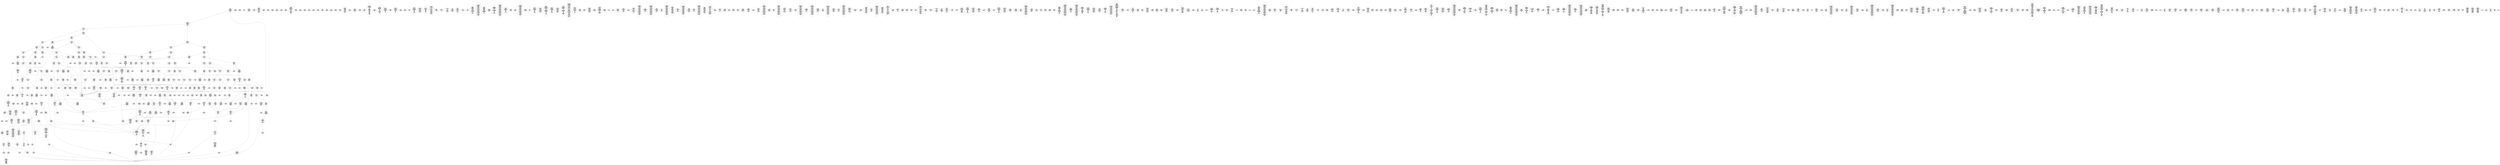 /* Generated by GvGen v.1.0 (https://www.github.com/stricaud/gvgen) */

digraph G {
compound=true;
   node1 [label="[anywhere]"];
   node2 [label="# 0x0
PUSHX Data
PUSHX Data
MSTORE
PUSHX LogicData
CALLDATASIZE
LT
PUSHX Data
JUMPI
"];
   node3 [label="# 0xd
PUSHX Data
CALLDATALOAD
PUSHX BitData
SHR
PUSHX LogicData
GT
PUSHX Data
JUMPI
"];
   node4 [label="# 0x1e
PUSHX LogicData
GT
PUSHX Data
JUMPI
"];
   node5 [label="# 0x29
PUSHX LogicData
GT
PUSHX Data
JUMPI
"];
   node6 [label="# 0x34
PUSHX LogicData
GT
PUSHX Data
JUMPI
"];
   node7 [label="# 0x3f
PUSHX LogicData
EQ
PUSHX Data
JUMPI
"];
   node8 [label="# 0x4a
PUSHX LogicData
EQ
PUSHX Data
JUMPI
"];
   node9 [label="# 0x55
PUSHX LogicData
EQ
PUSHX Data
JUMPI
"];
   node10 [label="# 0x60
PUSHX LogicData
EQ
PUSHX Data
JUMPI
"];
   node11 [label="# 0x6b
PUSHX Data
REVERT
"];
   node12 [label="# 0x6f
JUMPDEST
PUSHX LogicData
EQ
PUSHX Data
JUMPI
"];
   node13 [label="# 0x7b
PUSHX LogicData
EQ
PUSHX Data
JUMPI
"];
   node14 [label="# 0x86
PUSHX LogicData
EQ
PUSHX Data
JUMPI
"];
   node15 [label="# 0x91
PUSHX Data
REVERT
"];
   node16 [label="# 0x95
JUMPDEST
PUSHX LogicData
EQ
PUSHX Data
JUMPI
"];
   node17 [label="# 0xa1
PUSHX LogicData
EQ
PUSHX Data
JUMPI
"];
   node18 [label="# 0xac
PUSHX LogicData
EQ
PUSHX Data
JUMPI
"];
   node19 [label="# 0xb7
PUSHX LogicData
EQ
PUSHX Data
JUMPI
"];
   node20 [label="# 0xc2
PUSHX LogicData
EQ
PUSHX Data
JUMPI
"];
   node21 [label="# 0xcd
PUSHX LogicData
EQ
PUSHX Data
JUMPI
"];
   node22 [label="# 0xd8
PUSHX Data
REVERT
"];
   node23 [label="# 0xdc
JUMPDEST
PUSHX LogicData
GT
PUSHX Data
JUMPI
"];
   node24 [label="# 0xe8
PUSHX LogicData
GT
PUSHX Data
JUMPI
"];
   node25 [label="# 0xf3
PUSHX LogicData
EQ
PUSHX Data
JUMPI
"];
   node26 [label="# 0xfe
PUSHX LogicData
EQ
PUSHX Data
JUMPI
"];
   node27 [label="# 0x109
PUSHX LogicData
EQ
PUSHX Data
JUMPI
"];
   node28 [label="# 0x114
PUSHX LogicData
EQ
PUSHX Data
JUMPI
"];
   node29 [label="# 0x11f
PUSHX Data
REVERT
"];
   node30 [label="# 0x123
JUMPDEST
PUSHX LogicData
EQ
PUSHX Data
JUMPI
"];
   node31 [label="# 0x12f
PUSHX LogicData
EQ
PUSHX Data
JUMPI
"];
   node32 [label="# 0x13a
PUSHX LogicData
EQ
PUSHX Data
JUMPI
"];
   node33 [label="# 0x145
PUSHX Data
REVERT
"];
   node34 [label="# 0x149
JUMPDEST
PUSHX LogicData
EQ
PUSHX Data
JUMPI
"];
   node35 [label="# 0x155
PUSHX LogicData
EQ
PUSHX Data
JUMPI
"];
   node36 [label="# 0x160
PUSHX LogicData
EQ
PUSHX Data
JUMPI
"];
   node37 [label="# 0x16b
PUSHX LogicData
EQ
PUSHX Data
JUMPI
"];
   node38 [label="# 0x176
PUSHX LogicData
EQ
PUSHX Data
JUMPI
"];
   node39 [label="# 0x181
PUSHX LogicData
EQ
PUSHX Data
JUMPI
"];
   node40 [label="# 0x18c
PUSHX Data
REVERT
"];
   node41 [label="# 0x190
JUMPDEST
PUSHX LogicData
GT
PUSHX Data
JUMPI
"];
   node42 [label="# 0x19c
PUSHX LogicData
GT
PUSHX Data
JUMPI
"];
   node43 [label="# 0x1a7
PUSHX LogicData
GT
PUSHX Data
JUMPI
"];
   node44 [label="# 0x1b2
PUSHX LogicData
EQ
PUSHX Data
JUMPI
"];
   node45 [label="# 0x1bd
PUSHX LogicData
EQ
PUSHX Data
JUMPI
"];
   node46 [label="# 0x1c8
PUSHX LogicData
EQ
PUSHX Data
JUMPI
"];
   node47 [label="# 0x1d3
PUSHX LogicData
EQ
PUSHX Data
JUMPI
"];
   node48 [label="# 0x1de
PUSHX Data
REVERT
"];
   node49 [label="# 0x1e2
JUMPDEST
PUSHX LogicData
EQ
PUSHX Data
JUMPI
"];
   node50 [label="# 0x1ee
PUSHX LogicData
EQ
PUSHX Data
JUMPI
"];
   node51 [label="# 0x1f9
PUSHX LogicData
EQ
PUSHX Data
JUMPI
"];
   node52 [label="# 0x204
PUSHX Data
REVERT
"];
   node53 [label="# 0x208
JUMPDEST
PUSHX LogicData
EQ
PUSHX Data
JUMPI
"];
   node54 [label="# 0x214
PUSHX LogicData
EQ
PUSHX Data
JUMPI
"];
   node55 [label="# 0x21f
PUSHX LogicData
EQ
PUSHX Data
JUMPI
"];
   node56 [label="# 0x22a
PUSHX LogicData
EQ
PUSHX Data
JUMPI
"];
   node57 [label="# 0x235
PUSHX LogicData
EQ
PUSHX Data
JUMPI
"];
   node58 [label="# 0x240
PUSHX LogicData
EQ
PUSHX Data
JUMPI
"];
   node59 [label="# 0x24b
PUSHX Data
REVERT
"];
   node60 [label="# 0x24f
JUMPDEST
PUSHX LogicData
GT
PUSHX Data
JUMPI
"];
   node61 [label="# 0x25b
PUSHX LogicData
GT
PUSHX Data
JUMPI
"];
   node62 [label="# 0x266
PUSHX LogicData
EQ
PUSHX Data
JUMPI
"];
   node63 [label="# 0x271
PUSHX LogicData
EQ
PUSHX Data
JUMPI
"];
   node64 [label="# 0x27c
PUSHX LogicData
EQ
PUSHX Data
JUMPI
"];
   node65 [label="# 0x287
PUSHX LogicData
EQ
PUSHX Data
JUMPI
"];
   node66 [label="# 0x292
PUSHX Data
REVERT
"];
   node67 [label="# 0x296
JUMPDEST
PUSHX LogicData
EQ
PUSHX Data
JUMPI
"];
   node68 [label="# 0x2a2
PUSHX LogicData
EQ
PUSHX Data
JUMPI
"];
   node69 [label="# 0x2ad
PUSHX LogicData
EQ
PUSHX Data
JUMPI
"];
   node70 [label="# 0x2b8
PUSHX Data
REVERT
"];
   node71 [label="# 0x2bc
JUMPDEST
PUSHX LogicData
EQ
PUSHX Data
JUMPI
"];
   node72 [label="# 0x2c7
PUSHX LogicData
EQ
PUSHX Data
JUMPI
"];
   node73 [label="# 0x2d2
PUSHX LogicData
EQ
PUSHX Data
JUMPI
"];
   node74 [label="# 0x2dd
PUSHX LogicData
EQ
PUSHX Data
JUMPI
"];
   node75 [label="# 0x2e8
PUSHX LogicData
EQ
PUSHX Data
JUMPI
"];
   node76 [label="# 0x2f3
PUSHX LogicData
EQ
PUSHX Data
JUMPI
"];
   node77 [label="# 0x2fe
JUMPDEST
PUSHX Data
REVERT
"];
   node78 [label="# 0x303
JUMPDEST
CALLVALUE
ISZERO
PUSHX Data
JUMPI
"];
   node79 [label="# 0x30b
PUSHX Data
REVERT
"];
   node80 [label="# 0x30f
JUMPDEST
PUSHX Data
PUSHX StorData
SLOAD
JUMP
"];
   node81 [label="# 0x319
JUMPDEST
PUSHX MemData
MLOAD
MSTORE
PUSHX ArithData
ADD
"];
   node82 [label="# 0x323
JUMPDEST
PUSHX MemData
MLOAD
SUB
RETURN
"];
   node83 [label="# 0x32c
JUMPDEST
CALLVALUE
ISZERO
PUSHX Data
JUMPI
"];
   node84 [label="# 0x334
PUSHX Data
REVERT
"];
   node85 [label="# 0x338
JUMPDEST
PUSHX Data
PUSHX Data
CALLDATASIZE
PUSHX Data
PUSHX Data
JUMP
"];
   node86 [label="# 0x347
JUMPDEST
PUSHX Data
JUMP
"];
   node87 [label="# 0x34c
JUMPDEST
PUSHX MemData
MLOAD
ISZERO
ISZERO
MSTORE
PUSHX ArithData
ADD
PUSHX Data
JUMP
"];
   node88 [label="# 0x35c
JUMPDEST
CALLVALUE
ISZERO
PUSHX Data
JUMPI
"];
   node89 [label="# 0x364
PUSHX Data
REVERT
"];
   node90 [label="# 0x368
JUMPDEST
PUSHX Data
PUSHX Data
CALLDATASIZE
PUSHX Data
PUSHX Data
JUMP
"];
   node91 [label="# 0x377
JUMPDEST
PUSHX Data
JUMP
"];
   node92 [label="# 0x37c
JUMPDEST
STOP
"];
   node93 [label="# 0x37e
JUMPDEST
CALLVALUE
ISZERO
PUSHX Data
JUMPI
"];
   node94 [label="# 0x386
PUSHX Data
REVERT
"];
   node95 [label="# 0x38a
JUMPDEST
PUSHX Data
PUSHX Data
JUMP
"];
   node96 [label="# 0x393
JUMPDEST
PUSHX MemData
MLOAD
PUSHX Data
PUSHX Data
JUMP
"];
   node97 [label="# 0x3a0
JUMPDEST
CALLVALUE
ISZERO
PUSHX Data
JUMPI
"];
   node98 [label="# 0x3a8
PUSHX Data
REVERT
"];
   node99 [label="# 0x3ac
JUMPDEST
PUSHX Data
PUSHX Data
CALLDATASIZE
PUSHX Data
PUSHX Data
JUMP
"];
   node100 [label="# 0x3bb
JUMPDEST
PUSHX Data
JUMP
"];
   node101 [label="# 0x3c0
JUMPDEST
PUSHX MemData
MLOAD
PUSHX ArithData
PUSHX BitData
PUSHX BitData
SHL
SUB
AND
MSTORE
PUSHX ArithData
ADD
PUSHX Data
JUMP
"];
   node102 [label="# 0x3d8
JUMPDEST
CALLVALUE
ISZERO
PUSHX Data
JUMPI
"];
   node103 [label="# 0x3e0
PUSHX Data
REVERT
"];
   node104 [label="# 0x3e4
JUMPDEST
PUSHX Data
PUSHX Data
CALLDATASIZE
PUSHX Data
PUSHX Data
JUMP
"];
   node105 [label="# 0x3f3
JUMPDEST
PUSHX Data
PUSHX Data
MSTORE
PUSHX Data
MSTORE
PUSHX Data
SHA3
SLOAD
PUSHX BitData
AND
JUMP
"];
   node106 [label="# 0x408
JUMPDEST
PUSHX MemData
MLOAD
PUSHX BitData
AND
MSTORE
PUSHX ArithData
ADD
PUSHX Data
JUMP
"];
   node107 [label="# 0x41a
JUMPDEST
CALLVALUE
ISZERO
PUSHX Data
JUMPI
"];
   node108 [label="# 0x422
PUSHX Data
REVERT
"];
   node109 [label="# 0x426
JUMPDEST
PUSHX Data
PUSHX Data
CALLDATASIZE
PUSHX Data
PUSHX Data
JUMP
"];
   node110 [label="# 0x435
JUMPDEST
PUSHX Data
JUMP
"];
   node111 [label="# 0x43a
JUMPDEST
CALLVALUE
ISZERO
PUSHX Data
JUMPI
"];
   node112 [label="# 0x442
PUSHX Data
REVERT
"];
   node113 [label="# 0x446
JUMPDEST
PUSHX Data
PUSHX Data
CALLDATASIZE
PUSHX Data
PUSHX Data
JUMP
"];
   node114 [label="# 0x455
JUMPDEST
PUSHX Data
JUMP
"];
   node115 [label="# 0x45a
JUMPDEST
CALLVALUE
ISZERO
PUSHX Data
JUMPI
"];
   node116 [label="# 0x462
PUSHX Data
REVERT
"];
   node117 [label="# 0x466
JUMPDEST
PUSHX Data
PUSHX Data
CALLDATASIZE
PUSHX Data
PUSHX Data
JUMP
"];
   node118 [label="# 0x475
JUMPDEST
PUSHX Data
JUMP
"];
   node119 [label="# 0x47a
JUMPDEST
CALLVALUE
ISZERO
PUSHX Data
JUMPI
"];
   node120 [label="# 0x482
PUSHX Data
REVERT
"];
   node121 [label="# 0x486
JUMPDEST
PUSHX StorData
SLOAD
PUSHX Data
JUMP
"];
   node122 [label="# 0x48f
JUMPDEST
CALLVALUE
ISZERO
PUSHX Data
JUMPI
"];
   node123 [label="# 0x497
PUSHX Data
REVERT
"];
   node124 [label="# 0x49b
JUMPDEST
PUSHX Data
PUSHX Data
CALLDATASIZE
PUSHX Data
PUSHX Data
JUMP
"];
   node125 [label="# 0x4aa
JUMPDEST
PUSHX Data
JUMP
"];
   node126 [label="# 0x4af
JUMPDEST
CALLVALUE
ISZERO
PUSHX Data
JUMPI
"];
   node127 [label="# 0x4b7
PUSHX Data
REVERT
"];
   node128 [label="# 0x4bb
JUMPDEST
PUSHX Data
PUSHX Data
CALLDATASIZE
PUSHX Data
PUSHX Data
JUMP
"];
   node129 [label="# 0x4ca
JUMPDEST
PUSHX Data
JUMP
"];
   node130 [label="# 0x4cf
JUMPDEST
CALLVALUE
ISZERO
PUSHX Data
JUMPI
"];
   node131 [label="# 0x4d7
PUSHX Data
REVERT
"];
   node132 [label="# 0x4db
JUMPDEST
PUSHX Data
PUSHX Data
CALLDATASIZE
PUSHX Data
PUSHX Data
JUMP
"];
   node133 [label="# 0x4ea
JUMPDEST
PUSHX Data
JUMP
"];
   node134 [label="# 0x4ef
JUMPDEST
PUSHX Data
MLOAD
PUSHX ArithData
PUSHX BitData
PUSHX BitData
SHL
SUB
AND
MSTORE
PUSHX ArithData
ADD
MSTORE
ADD
PUSHX Data
JUMP
"];
   node135 [label="# 0x50e
JUMPDEST
CALLVALUE
ISZERO
PUSHX Data
JUMPI
"];
   node136 [label="# 0x516
PUSHX Data
REVERT
"];
   node137 [label="# 0x51a
JUMPDEST
PUSHX StorData
SLOAD
PUSHX Data
PUSHX ArithData
PUSHX BitData
PUSHX BitData
SHL
SUB
AND
JUMP
"];
   node138 [label="# 0x52e
JUMPDEST
CALLVALUE
ISZERO
PUSHX Data
JUMPI
"];
   node139 [label="# 0x536
PUSHX Data
REVERT
"];
   node140 [label="# 0x53a
JUMPDEST
PUSHX Data
PUSHX Data
JUMP
"];
   node141 [label="# 0x543
JUMPDEST
PUSHX Data
PUSHX Data
CALLDATASIZE
PUSHX Data
PUSHX Data
JUMP
"];
   node142 [label="# 0x551
JUMPDEST
PUSHX Data
JUMP
"];
   node143 [label="# 0x556
JUMPDEST
PUSHX Data
PUSHX Data
CALLDATASIZE
PUSHX Data
PUSHX Data
JUMP
"];
   node144 [label="# 0x564
JUMPDEST
PUSHX Data
JUMP
"];
   node145 [label="# 0x569
JUMPDEST
CALLVALUE
ISZERO
PUSHX Data
JUMPI
"];
   node146 [label="# 0x571
PUSHX Data
REVERT
"];
   node147 [label="# 0x575
JUMPDEST
PUSHX Data
PUSHX Data
JUMP
"];
   node148 [label="# 0x57e
JUMPDEST
CALLVALUE
ISZERO
PUSHX Data
JUMPI
"];
   node149 [label="# 0x586
PUSHX Data
REVERT
"];
   node150 [label="# 0x58a
JUMPDEST
PUSHX Data
PUSHX Data
CALLDATASIZE
PUSHX Data
PUSHX Data
JUMP
"];
   node151 [label="# 0x599
JUMPDEST
PUSHX Data
JUMP
"];
   node152 [label="# 0x59e
JUMPDEST
CALLVALUE
ISZERO
PUSHX Data
JUMPI
"];
   node153 [label="# 0x5a6
PUSHX Data
REVERT
"];
   node154 [label="# 0x5aa
JUMPDEST
PUSHX Data
PUSHX Data
CALLDATASIZE
PUSHX Data
PUSHX Data
JUMP
"];
   node155 [label="# 0x5b9
JUMPDEST
PUSHX Data
JUMP
"];
   node156 [label="# 0x5be
JUMPDEST
CALLVALUE
ISZERO
PUSHX Data
JUMPI
"];
   node157 [label="# 0x5c6
PUSHX Data
REVERT
"];
   node158 [label="# 0x5ca
JUMPDEST
PUSHX StorData
SLOAD
PUSHX Data
PUSHX BitData
AND
JUMP
"];
   node159 [label="# 0x5d8
JUMPDEST
CALLVALUE
ISZERO
PUSHX Data
JUMPI
"];
   node160 [label="# 0x5e0
PUSHX Data
REVERT
"];
   node161 [label="# 0x5e4
JUMPDEST
PUSHX Data
PUSHX Data
CALLDATASIZE
PUSHX Data
PUSHX Data
JUMP
"];
   node162 [label="# 0x5f3
JUMPDEST
PUSHX Data
JUMP
"];
   node163 [label="# 0x5f8
JUMPDEST
CALLVALUE
ISZERO
PUSHX Data
JUMPI
"];
   node164 [label="# 0x600
PUSHX Data
REVERT
"];
   node165 [label="# 0x604
JUMPDEST
PUSHX Data
PUSHX Data
CALLDATASIZE
PUSHX Data
PUSHX Data
JUMP
"];
   node166 [label="# 0x613
JUMPDEST
PUSHX Data
JUMP
"];
   node167 [label="# 0x618
JUMPDEST
CALLVALUE
ISZERO
PUSHX Data
JUMPI
"];
   node168 [label="# 0x620
PUSHX Data
REVERT
"];
   node169 [label="# 0x624
JUMPDEST
PUSHX Data
PUSHX Data
JUMP
"];
   node170 [label="# 0x62d
JUMPDEST
CALLVALUE
ISZERO
PUSHX Data
JUMPI
"];
   node171 [label="# 0x635
PUSHX Data
REVERT
"];
   node172 [label="# 0x639
JUMPDEST
PUSHX Data
PUSHX StorData
SLOAD
JUMP
"];
   node173 [label="# 0x643
JUMPDEST
CALLVALUE
ISZERO
PUSHX Data
JUMPI
"];
   node174 [label="# 0x64b
PUSHX Data
REVERT
"];
   node175 [label="# 0x64f
JUMPDEST
PUSHX Data
PUSHX Data
JUMP
"];
   node176 [label="# 0x658
JUMPDEST
CALLVALUE
ISZERO
PUSHX Data
JUMPI
"];
   node177 [label="# 0x660
PUSHX Data
REVERT
"];
   node178 [label="# 0x664
JUMPDEST
PUSHX Data
PUSHX Data
CALLDATASIZE
PUSHX Data
PUSHX Data
JUMP
"];
   node179 [label="# 0x673
JUMPDEST
PUSHX Data
JUMP
"];
   node180 [label="# 0x678
JUMPDEST
CALLVALUE
ISZERO
PUSHX Data
JUMPI
"];
   node181 [label="# 0x680
PUSHX Data
REVERT
"];
   node182 [label="# 0x684
JUMPDEST
PUSHX Data
PUSHX Data
JUMP
"];
   node183 [label="# 0x68d
JUMPDEST
CALLVALUE
ISZERO
PUSHX Data
JUMPI
"];
   node184 [label="# 0x695
PUSHX Data
REVERT
"];
   node185 [label="# 0x699
JUMPDEST
PUSHX Data
PUSHX StorData
SLOAD
JUMP
"];
   node186 [label="# 0x6a3
JUMPDEST
CALLVALUE
ISZERO
PUSHX Data
JUMPI
"];
   node187 [label="# 0x6ab
PUSHX Data
REVERT
"];
   node188 [label="# 0x6af
JUMPDEST
PUSHX Data
PUSHX StorData
SLOAD
JUMP
"];
   node189 [label="# 0x6b9
JUMPDEST
CALLVALUE
ISZERO
PUSHX Data
JUMPI
"];
   node190 [label="# 0x6c1
PUSHX Data
REVERT
"];
   node191 [label="# 0x6c5
JUMPDEST
PUSHX StorData
SLOAD
PUSHX ArithData
PUSHX BitData
PUSHX BitData
SHL
SUB
AND
PUSHX Data
JUMP
"];
   node192 [label="# 0x6d7
JUMPDEST
CALLVALUE
ISZERO
PUSHX Data
JUMPI
"];
   node193 [label="# 0x6df
PUSHX Data
REVERT
"];
   node194 [label="# 0x6e3
JUMPDEST
PUSHX Data
PUSHX Data
CALLDATASIZE
PUSHX Data
PUSHX Data
JUMP
"];
   node195 [label="# 0x6f2
JUMPDEST
PUSHX Data
JUMP
"];
   node196 [label="# 0x6f7
JUMPDEST
CALLVALUE
ISZERO
PUSHX Data
JUMPI
"];
   node197 [label="# 0x6ff
PUSHX Data
REVERT
"];
   node198 [label="# 0x703
JUMPDEST
PUSHX Data
PUSHX Data
JUMP
"];
   node199 [label="# 0x70c
JUMPDEST
CALLVALUE
ISZERO
PUSHX Data
JUMPI
"];
   node200 [label="# 0x714
PUSHX Data
REVERT
"];
   node201 [label="# 0x718
JUMPDEST
PUSHX Data
PUSHX Data
CALLDATASIZE
PUSHX Data
PUSHX Data
JUMP
"];
   node202 [label="# 0x727
JUMPDEST
PUSHX Data
JUMP
"];
   node203 [label="# 0x72c
JUMPDEST
CALLVALUE
ISZERO
PUSHX Data
JUMPI
"];
   node204 [label="# 0x734
PUSHX Data
REVERT
"];
   node205 [label="# 0x738
JUMPDEST
PUSHX Data
PUSHX StorData
SLOAD
JUMP
"];
   node206 [label="# 0x742
JUMPDEST
CALLVALUE
ISZERO
PUSHX Data
JUMPI
"];
   node207 [label="# 0x74a
PUSHX Data
REVERT
"];
   node208 [label="# 0x74e
JUMPDEST
PUSHX Data
PUSHX Data
CALLDATASIZE
PUSHX Data
PUSHX Data
JUMP
"];
   node209 [label="# 0x75d
JUMPDEST
PUSHX Data
JUMP
"];
   node210 [label="# 0x762
JUMPDEST
CALLVALUE
ISZERO
PUSHX Data
JUMPI
"];
   node211 [label="# 0x76a
PUSHX Data
REVERT
"];
   node212 [label="# 0x76e
JUMPDEST
PUSHX Data
PUSHX Data
CALLDATASIZE
PUSHX Data
PUSHX Data
JUMP
"];
   node213 [label="# 0x77d
JUMPDEST
PUSHX Data
JUMP
"];
   node214 [label="# 0x782
JUMPDEST
CALLVALUE
ISZERO
PUSHX Data
JUMPI
"];
   node215 [label="# 0x78a
PUSHX Data
REVERT
"];
   node216 [label="# 0x78e
JUMPDEST
PUSHX StorData
SLOAD
PUSHX Data
PUSHX Data
DIV
PUSHX BitData
AND
JUMP
"];
   node217 [label="# 0x7a1
JUMPDEST
CALLVALUE
ISZERO
PUSHX Data
JUMPI
"];
   node218 [label="# 0x7a9
PUSHX Data
REVERT
"];
   node219 [label="# 0x7ad
JUMPDEST
PUSHX Data
PUSHX Data
CALLDATASIZE
PUSHX Data
PUSHX Data
JUMP
"];
   node220 [label="# 0x7bc
JUMPDEST
PUSHX Data
PUSHX Data
MSTORE
PUSHX Data
MSTORE
PUSHX Data
SHA3
SLOAD
PUSHX BitData
AND
JUMP
"];
   node221 [label="# 0x7d1
JUMPDEST
CALLVALUE
ISZERO
PUSHX Data
JUMPI
"];
   node222 [label="# 0x7d9
PUSHX Data
REVERT
"];
   node223 [label="# 0x7dd
JUMPDEST
PUSHX Data
PUSHX StorData
SLOAD
JUMP
"];
   node224 [label="# 0x7e7
JUMPDEST
CALLVALUE
ISZERO
PUSHX Data
JUMPI
"];
   node225 [label="# 0x7ef
PUSHX Data
REVERT
"];
   node226 [label="# 0x7f3
JUMPDEST
PUSHX Data
PUSHX Data
CALLDATASIZE
PUSHX Data
PUSHX Data
JUMP
"];
   node227 [label="# 0x802
JUMPDEST
PUSHX Data
JUMP
"];
   node228 [label="# 0x807
JUMPDEST
PUSHX MemData
MLOAD
PUSHX Data
PUSHX Data
JUMP
"];
   node229 [label="# 0x814
JUMPDEST
CALLVALUE
ISZERO
PUSHX Data
JUMPI
"];
   node230 [label="# 0x81c
PUSHX Data
REVERT
"];
   node231 [label="# 0x820
JUMPDEST
PUSHX Data
PUSHX Data
CALLDATASIZE
PUSHX Data
PUSHX Data
JUMP
"];
   node232 [label="# 0x82f
JUMPDEST
PUSHX Data
JUMP
"];
   node233 [label="# 0x834
JUMPDEST
CALLVALUE
ISZERO
PUSHX Data
JUMPI
"];
   node234 [label="# 0x83c
PUSHX Data
REVERT
"];
   node235 [label="# 0x840
JUMPDEST
PUSHX Data
PUSHX Data
JUMP
"];
   node236 [label="# 0x849
JUMPDEST
CALLVALUE
ISZERO
PUSHX Data
JUMPI
"];
   node237 [label="# 0x851
PUSHX Data
REVERT
"];
   node238 [label="# 0x855
JUMPDEST
PUSHX Data
PUSHX StorData
SLOAD
JUMP
"];
   node239 [label="# 0x85f
JUMPDEST
CALLVALUE
ISZERO
PUSHX Data
JUMPI
"];
   node240 [label="# 0x867
PUSHX Data
REVERT
"];
   node241 [label="# 0x86b
JUMPDEST
PUSHX Data
PUSHX Data
CALLDATASIZE
PUSHX Data
PUSHX Data
JUMP
"];
   node242 [label="# 0x87a
JUMPDEST
PUSHX Data
JUMP
"];
   node243 [label="# 0x87f
JUMPDEST
CALLVALUE
ISZERO
PUSHX Data
JUMPI
"];
   node244 [label="# 0x887
PUSHX Data
REVERT
"];
   node245 [label="# 0x88b
JUMPDEST
PUSHX Data
PUSHX Data
JUMP
"];
   node246 [label="# 0x894
JUMPDEST
CALLVALUE
ISZERO
PUSHX Data
JUMPI
"];
   node247 [label="# 0x89c
PUSHX Data
REVERT
"];
   node248 [label="# 0x8a0
JUMPDEST
PUSHX Data
PUSHX Data
CALLDATASIZE
PUSHX Data
PUSHX Data
JUMP
"];
   node249 [label="# 0x8af
JUMPDEST
PUSHX ArithData
PUSHX BitData
PUSHX BitData
SHL
SUB
AND
PUSHX Data
MSTORE
PUSHX Data
PUSHX Data
MSTORE
PUSHX Data
SHA3
AND
MSTORE
MSTORE
SHA3
SLOAD
PUSHX BitData
AND
JUMP
"];
   node250 [label="# 0x8dd
JUMPDEST
CALLVALUE
ISZERO
PUSHX Data
JUMPI
"];
   node251 [label="# 0x8e5
PUSHX Data
REVERT
"];
   node252 [label="# 0x8e9
JUMPDEST
PUSHX Data
PUSHX Data
JUMP
"];
   node253 [label="# 0x8f2
JUMPDEST
CALLVALUE
ISZERO
PUSHX Data
JUMPI
"];
   node254 [label="# 0x8fa
PUSHX Data
REVERT
"];
   node255 [label="# 0x8fe
JUMPDEST
PUSHX StorData
SLOAD
PUSHX Data
PUSHX BitData
AND
JUMP
"];
   node256 [label="# 0x90c
JUMPDEST
CALLVALUE
ISZERO
PUSHX Data
JUMPI
"];
   node257 [label="# 0x914
PUSHX Data
REVERT
"];
   node258 [label="# 0x918
JUMPDEST
PUSHX Data
PUSHX Data
CALLDATASIZE
PUSHX Data
PUSHX Data
JUMP
"];
   node259 [label="# 0x927
JUMPDEST
PUSHX Data
JUMP
"];
   node260 [label="# 0x92c
JUMPDEST
CALLVALUE
ISZERO
PUSHX Data
JUMPI
"];
   node261 [label="# 0x934
PUSHX Data
REVERT
"];
   node262 [label="# 0x938
JUMPDEST
PUSHX Data
PUSHX StorData
SLOAD
JUMP
"];
   node263 [label="# 0x942
JUMPDEST
CALLVALUE
ISZERO
PUSHX Data
JUMPI
"];
   node264 [label="# 0x94a
PUSHX Data
REVERT
"];
   node265 [label="# 0x94e
JUMPDEST
PUSHX Data
PUSHX StorData
SLOAD
JUMP
"];
   node266 [label="# 0x958
JUMPDEST
PUSHX Data
PUSHX ArithData
PUSHX BitData
PUSHX BitData
SHL
SUB
NOT
AND
PUSHX BitData
PUSHX BitData
SHL
EQ
PUSHX Data
JUMPI
"];
   node267 [label="# 0x974
PUSHX BitData
PUSHX BitData
SHL
PUSHX ArithData
PUSHX BitData
PUSHX BitData
SHL
SUB
NOT
AND
EQ
"];
   node268 [label="# 0x989
JUMPDEST
PUSHX Data
JUMPI
"];
   node269 [label="# 0x98f
PUSHX BitData
PUSHX BitData
SHL
PUSHX ArithData
PUSHX BitData
PUSHX BitData
SHL
SUB
NOT
AND
EQ
"];
   node270 [label="# 0x9a4
JUMPDEST
PUSHX Data
JUMPI
"];
   node271 [label="# 0x9aa
PUSHX Data
PUSHX Data
JUMP
"];
   node272 [label="# 0x9b3
JUMPDEST
JUMP
"];
   node273 [label="# 0x9b9
JUMPDEST
PUSHX StorData
SLOAD
PUSHX ArithData
PUSHX BitData
PUSHX BitData
SHL
SUB
AND
CALLER
EQ
PUSHX Data
JUMPI
"];
   node274 [label="# 0x9cc
PUSHX MemData
MLOAD
PUSHX BitData
PUSHX BitData
SHL
MSTORE
PUSHX ArithData
ADD
PUSHX Data
PUSHX Data
JUMP
"];
   node275 [label="# 0x9e3
JUMPDEST
PUSHX MemData
MLOAD
SUB
REVERT
"];
   node276 [label="# 0x9ec
JUMPDEST
PUSHX StorData
SLOAD
PUSHX BitData
NOT
AND
ISZERO
ISZERO
OR
SSTORE
JUMP
"];
   node277 [label="# 0x9ff
JUMPDEST
PUSHX Data
PUSHX StorData
SLOAD
PUSHX Data
PUSHX Data
JUMP
"];
   node278 [label="# 0xa0e
JUMPDEST
PUSHX ArithData
ADD
PUSHX ArithData
DIV
MUL
PUSHX ArithData
ADD
PUSHX MemData
MLOAD
ADD
PUSHX Data
MSTORE
MSTORE
PUSHX ArithData
ADD
SLOAD
PUSHX Data
PUSHX Data
JUMP
"];
   node279 [label="# 0xa3a
JUMPDEST
ISZERO
PUSHX Data
JUMPI
"];
   node280 [label="# 0xa41
PUSHX LogicData
LT
PUSHX Data
JUMPI
"];
   node281 [label="# 0xa49
PUSHX ArithData
SLOAD
DIV
MUL
MSTORE
PUSHX ArithData
ADD
PUSHX Data
JUMP
"];
   node282 [label="# 0xa5c
JUMPDEST
ADD
PUSHX Data
MSTORE
PUSHX Data
PUSHX Data
SHA3
"];
   node283 [label="# 0xa6a
JUMPDEST
SLOAD
MSTORE
PUSHX ArithData
ADD
PUSHX ArithData
ADD
GT
PUSHX Data
JUMPI
"];
   node284 [label="# 0xa7e
SUB
PUSHX BitData
AND
ADD
"];
   node285 [label="# 0xa87
JUMPDEST
JUMP
"];
   node286 [label="# 0xa91
JUMPDEST
PUSHX Data
MSTORE
PUSHX Data
PUSHX Data
MSTORE
PUSHX Data
SHA3
SLOAD
PUSHX ArithData
PUSHX BitData
PUSHX BitData
SHL
SUB
AND
PUSHX Data
JUMPI
"];
   node287 [label="# 0xaae
PUSHX MemData
MLOAD
PUSHX BitData
PUSHX BitData
SHL
MSTORE
PUSHX Data
PUSHX ArithData
ADD
MSTORE
PUSHX Data
PUSHX ArithData
ADD
MSTORE
PUSHX Data
PUSHX ArithData
ADD
MSTORE
PUSHX BitData
PUSHX BitData
SHL
PUSHX ArithData
ADD
MSTORE
PUSHX ArithData
ADD
PUSHX Data
JUMP
"];
   node288 [label="# 0xb0a
JUMPDEST
PUSHX Data
MSTORE
PUSHX Data
PUSHX Data
MSTORE
PUSHX Data
SHA3
SLOAD
PUSHX ArithData
PUSHX BitData
PUSHX BitData
SHL
SUB
AND
JUMP
"];
   node289 [label="# 0xb26
JUMPDEST
PUSHX Data
PUSHX Data
PUSHX Data
JUMP
"];
   node290 [label="# 0xb31
JUMPDEST
PUSHX ArithData
PUSHX BitData
PUSHX BitData
SHL
SUB
AND
PUSHX ArithData
PUSHX BitData
PUSHX BitData
SHL
SUB
AND
EQ
ISZERO
PUSHX Data
JUMPI
"];
   node291 [label="# 0xb4e
PUSHX MemData
MLOAD
PUSHX BitData
PUSHX BitData
SHL
MSTORE
PUSHX Data
PUSHX ArithData
ADD
MSTORE
PUSHX Data
PUSHX ArithData
ADD
MSTORE
PUSHX Data
PUSHX ArithData
ADD
MSTORE
PUSHX BitData
PUSHX BitData
SHL
PUSHX ArithData
ADD
MSTORE
PUSHX ArithData
ADD
PUSHX Data
JUMP
"];
   node292 [label="# 0xb9f
JUMPDEST
CALLER
PUSHX ArithData
PUSHX BitData
PUSHX BitData
SHL
SUB
AND
EQ
PUSHX Data
JUMPI
"];
   node293 [label="# 0xbb1
PUSHX Data
CALLER
PUSHX Data
JUMP
"];
   node294 [label="# 0xbbb
JUMPDEST
PUSHX Data
JUMPI
"];
   node295 [label="# 0xbc0
PUSHX MemData
MLOAD
PUSHX BitData
PUSHX BitData
SHL
MSTORE
PUSHX Data
PUSHX ArithData
ADD
MSTORE
PUSHX Data
PUSHX ArithData
ADD
MSTORE
PUSHX Data
PUSHX ArithData
ADD
MSTORE
PUSHX Data
PUSHX ArithData
ADD
MSTORE
PUSHX ArithData
ADD
PUSHX Data
JUMP
"];
   node296 [label="# 0xc2d
JUMPDEST
PUSHX Data
PUSHX Data
JUMP
"];
   node297 [label="# 0xc37
JUMPDEST
JUMP
"];
   node298 [label="# 0xc3c
JUMPDEST
PUSHX StorData
SLOAD
PUSHX ArithData
PUSHX BitData
PUSHX BitData
SHL
SUB
AND
CALLER
EQ
PUSHX Data
JUMPI
"];
   node299 [label="# 0xc4f
PUSHX MemData
MLOAD
PUSHX BitData
PUSHX BitData
SHL
MSTORE
PUSHX ArithData
ADD
PUSHX Data
PUSHX Data
JUMP
"];
   node300 [label="# 0xc66
JUMPDEST
PUSHX StorData
SLOAD
PUSHX ArithData
PUSHX BitData
PUSHX BitData
SHL
SUB
AND
PUSHX ArithData
MUL
PUSHX ArithData
PUSHX BitData
PUSHX BitData
SHL
SUB
NOT
AND
OR
SSTORE
JUMP
"];
   node301 [label="# 0xc90
JUMPDEST
PUSHX StorData
SLOAD
PUSHX ArithData
PUSHX BitData
PUSHX BitData
SHL
SUB
AND
CALLER
EQ
PUSHX Data
JUMPI
"];
   node302 [label="# 0xca3
PUSHX MemData
MLOAD
PUSHX BitData
PUSHX BitData
SHL
MSTORE
PUSHX ArithData
ADD
PUSHX Data
PUSHX Data
JUMP
"];
   node303 [label="# 0xcba
JUMPDEST
PUSHX StorData
SLOAD
PUSHX ArithData
PUSHX BitData
PUSHX BitData
SHL
SUB
NOT
AND
PUSHX ArithData
PUSHX BitData
PUSHX BitData
SHL
SUB
AND
OR
SSTORE
PUSHX Data
SSTORE
JUMP
"];
   node304 [label="# 0xce0
JUMPDEST
PUSHX MemData
MLOAD
PUSHX BitData
PUSHX BitData
SHL
PUSHX ArithData
ADD
MSTORE
PUSHX BitData
NOT
PUSHX BitData
SHL
AND
PUSHX ArithData
ADD
MSTORE
PUSHX Data
PUSHX Data
PUSHX ArithData
ADD
PUSHX MemData
MLOAD
PUSHX ArithData
SUB
SUB
MSTORE
PUSHX Data
MSTORE
MLOAD
PUSHX ArithData
ADD
SHA3
PUSHX Data
JUMP
"];
   node305 [label="# 0xd2d
JUMPDEST
PUSHX StorData
SLOAD
PUSHX Data
DIV
PUSHX ArithData
PUSHX BitData
PUSHX BitData
SHL
SUB
AND
AND
EQ
JUMP
"];
   node306 [label="# 0xd4c
JUMPDEST
PUSHX Data
CALLER
PUSHX Data
JUMP
"];
   node307 [label="# 0xd56
JUMPDEST
PUSHX Data
JUMPI
"];
   node308 [label="# 0xd5b
PUSHX MemData
MLOAD
PUSHX BitData
PUSHX BitData
SHL
MSTORE
PUSHX ArithData
ADD
PUSHX Data
PUSHX Data
JUMP
"];
   node309 [label="# 0xd72
JUMPDEST
PUSHX Data
PUSHX Data
JUMP
"];
   node310 [label="# 0xd7d
JUMPDEST
PUSHX StorData
SLOAD
PUSHX StorData
SLOAD
PUSHX Data
PUSHX ArithData
PUSHX BitData
PUSHX BitData
SHL
SUB
AND
PUSHX Data
PUSHX Data
PUSHX Data
JUMP
"];
   node311 [label="# 0xda2
JUMPDEST
PUSHX Data
PUSHX Data
JUMP
"];
   node312 [label="# 0xdac
JUMPDEST
"];
   node313 [label="# 0xdb1
JUMPDEST
JUMP
"];
   node314 [label="# 0xdb8
JUMPDEST
PUSHX StorData
SLOAD
PUSHX ArithData
PUSHX BitData
PUSHX BitData
SHL
SUB
AND
CALLER
EQ
PUSHX Data
JUMPI
"];
   node315 [label="# 0xdcb
PUSHX MemData
MLOAD
PUSHX BitData
PUSHX BitData
SHL
MSTORE
PUSHX ArithData
ADD
PUSHX Data
PUSHX Data
JUMP
"];
   node316 [label="# 0xde2
JUMPDEST
PUSHX StorData
SLOAD
PUSHX BitData
NOT
AND
PUSHX BitData
OR
SSTORE
JUMP
"];
   node317 [label="# 0xdf1
JUMPDEST
PUSHX Data
PUSHX Data
PUSHX StorData
SLOAD
JUMP
"];
   node318 [label="# 0xdfc
JUMPDEST
PUSHX StorData
SLOAD
PUSHX BitData
AND
ISZERO
PUSHX Data
JUMPI
"];
   node319 [label="# 0xe0b
PUSHX Data
REVERT
"];
   node320 [label="# 0xe0f
JUMPDEST
PUSHX StorData
SLOAD
PUSHX Data
DIV
PUSHX BitData
AND
PUSHX LogicData
EQ
PUSHX Data
JUMPI
"];
   node321 [label="# 0xe22
PUSHX MemData
MLOAD
PUSHX BitData
PUSHX BitData
SHL
MSTORE
PUSHX Data
PUSHX ArithData
ADD
MSTORE
PUSHX Data
PUSHX ArithData
ADD
MSTORE
PUSHX BitData
PUSHX BitData
SHL
PUSHX ArithData
ADD
MSTORE
PUSHX ArithData
ADD
PUSHX Data
JUMP
"];
   node322 [label="# 0xe5b
JUMPDEST
PUSHX LogicData
PUSHX BitData
AND
GT
PUSHX Data
JUMPI
"];
   node323 [label="# 0xe67
PUSHX MemData
MLOAD
PUSHX BitData
PUSHX BitData
SHL
MSTORE
PUSHX Data
PUSHX ArithData
ADD
MSTORE
PUSHX Data
PUSHX ArithData
ADD
MSTORE
PUSHX BitData
PUSHX BitData
SHL
PUSHX ArithData
ADD
MSTORE
PUSHX ArithData
ADD
PUSHX Data
JUMP
"];
   node324 [label="# 0xea5
JUMPDEST
PUSHX StorData
SLOAD
PUSHX Data
PUSHX BitData
AND
PUSHX Data
JUMP
"];
   node325 [label="# 0xeb5
JUMPDEST
GT
ISZERO
PUSHX Data
JUMPI
"];
   node326 [label="# 0xebc
PUSHX MemData
MLOAD
PUSHX BitData
PUSHX BitData
SHL
MSTORE
PUSHX Data
PUSHX ArithData
ADD
MSTORE
PUSHX Data
PUSHX ArithData
ADD
MSTORE
PUSHX BitData
PUSHX BitData
SHL
PUSHX ArithData
ADD
MSTORE
PUSHX ArithData
ADD
PUSHX Data
JUMP
"];
   node327 [label="# 0xefe
JUMPDEST
PUSHX StorData
SLOAD
ORIGIN
PUSHX Data
MSTORE
PUSHX Data
PUSHX Data
MSTORE
PUSHX Data
SHA3
SLOAD
PUSHX Data
PUSHX BitData
AND
PUSHX Data
JUMP
"];
   node328 [label="# 0xf1e
JUMPDEST
PUSHX BitData
AND
GT
ISZERO
PUSHX Data
JUMPI
"];
   node329 [label="# 0xf28
PUSHX MemData
MLOAD
PUSHX BitData
PUSHX BitData
SHL
MSTORE
PUSHX Data
PUSHX ArithData
ADD
MSTORE
PUSHX Data
PUSHX ArithData
ADD
MSTORE
PUSHX Data
PUSHX ArithData
ADD
MSTORE
PUSHX ArithData
ADD
PUSHX Data
JUMP
"];
   node330 [label="# 0xf6f
JUMPDEST
PUSHX BitData
AND
PUSHX StorData
SLOAD
PUSHX Data
PUSHX Data
JUMP
"];
   node331 [label="# 0xf80
JUMPDEST
CALLVALUE
LT
ISZERO
PUSHX Data
JUMPI
"];
   node332 [label="# 0xf88
PUSHX MemData
MLOAD
PUSHX BitData
PUSHX BitData
SHL
MSTORE
PUSHX Data
PUSHX ArithData
ADD
MSTORE
PUSHX Data
PUSHX ArithData
ADD
MSTORE
PUSHX BitData
PUSHX BitData
SHL
PUSHX ArithData
ADD
MSTORE
PUSHX ArithData
ADD
PUSHX Data
JUMP
"];
   node333 [label="# 0xfca
JUMPDEST
ORIGIN
PUSHX Data
MSTORE
PUSHX Data
PUSHX Data
MSTORE
PUSHX Data
SHA3
SLOAD
PUSHX Data
PUSHX BitData
AND
PUSHX Data
JUMP
"];
   node334 [label="# 0xfec
JUMPDEST
PUSHX ArithData
EXP
SLOAD
PUSHX ArithData
MUL
NOT
AND
PUSHX BitData
AND
MUL
OR
SSTORE
PUSHX BitData
AND
PUSHX StorData
PUSHX Data
SLOAD
PUSHX Data
PUSHX Data
JUMP
"];
   node335 [label="# 0x1019
JUMPDEST
SSTORE
PUSHX Data
"];
   node336 [label="# 0x1022
JUMPDEST
PUSHX BitData
AND
GT
PUSHX Data
JUMPI
"];
   node337 [label="# 0x102d
PUSHX Data
CALLER
PUSHX Data
PUSHX Data
JUMP
"];
   node338 [label="# 0x103a
JUMPDEST
PUSHX Data
JUMP
"];
   node339 [label="# 0x103f
JUMPDEST
PUSHX Data
PUSHX Data
JUMP
"];
   node340 [label="# 0x1049
JUMPDEST
PUSHX Data
JUMP
"];
   node341 [label="# 0x1051
JUMPDEST
PUSHX Data
PUSHX Data
PUSHX StorData
SLOAD
JUMP
"];
   node342 [label="# 0x105c
JUMPDEST
PUSHX StorData
SLOAD
PUSHX BitData
AND
ISZERO
PUSHX Data
JUMPI
"];
   node343 [label="# 0x106b
PUSHX Data
REVERT
"];
   node344 [label="# 0x106f
JUMPDEST
PUSHX StorData
SLOAD
PUSHX Data
DIV
PUSHX BitData
AND
PUSHX Data
JUMPI
"];
   node345 [label="# 0x107f
PUSHX MemData
MLOAD
PUSHX BitData
PUSHX BitData
SHL
MSTORE
PUSHX Data
PUSHX ArithData
ADD
MSTORE
PUSHX Data
PUSHX ArithData
ADD
MSTORE
PUSHX BitData
PUSHX BitData
SHL
PUSHX ArithData
ADD
MSTORE
PUSHX ArithData
ADD
PUSHX Data
JUMP
"];
   node346 [label="# 0x10b9
JUMPDEST
PUSHX Data
CALLER
PUSHX Data
JUMP
"];
   node347 [label="# 0x10c3
JUMPDEST
PUSHX Data
JUMPI
"];
   node348 [label="# 0x10c8
PUSHX MemData
MLOAD
PUSHX BitData
PUSHX BitData
SHL
MSTORE
PUSHX Data
PUSHX ArithData
ADD
MSTORE
PUSHX Data
PUSHX ArithData
ADD
MSTORE
PUSHX BitData
PUSHX BitData
SHL
PUSHX ArithData
ADD
MSTORE
PUSHX ArithData
ADD
PUSHX Data
JUMP
"];
   node349 [label="# 0x1105
JUMPDEST
PUSHX StorData
SLOAD
PUSHX BitData
PUSHX Data
DIV
AND
PUSHX LogicData
EQ
PUSHX Data
JUMPI
"];
   node350 [label="# 0x111a
PUSHX StorData
SLOAD
PUSHX Data
DIV
PUSHX BitData
AND
PUSHX LogicData
EQ
"];
   node351 [label="# 0x1129
JUMPDEST
PUSHX Data
JUMPI
"];
   node352 [label="# 0x112e
PUSHX MemData
MLOAD
PUSHX BitData
PUSHX BitData
SHL
MSTORE
PUSHX Data
PUSHX ArithData
ADD
MSTORE
PUSHX Data
PUSHX ArithData
ADD
MSTORE
PUSHX BitData
PUSHX BitData
SHL
PUSHX ArithData
ADD
MSTORE
PUSHX ArithData
ADD
PUSHX Data
JUMP
"];
   node353 [label="# 0x1165
JUMPDEST
PUSHX LogicData
PUSHX BitData
AND
GT
PUSHX Data
JUMPI
"];
   node354 [label="# 0x1171
PUSHX MemData
MLOAD
PUSHX BitData
PUSHX BitData
SHL
MSTORE
PUSHX Data
PUSHX ArithData
ADD
MSTORE
PUSHX Data
PUSHX ArithData
ADD
MSTORE
PUSHX BitData
PUSHX BitData
SHL
PUSHX ArithData
ADD
MSTORE
PUSHX ArithData
ADD
PUSHX Data
JUMP
"];
   node355 [label="# 0x11af
JUMPDEST
PUSHX StorData
SLOAD
PUSHX Data
PUSHX BitData
AND
PUSHX Data
JUMP
"];
   node356 [label="# 0x11bf
JUMPDEST
GT
ISZERO
PUSHX Data
JUMPI
"];
   node357 [label="# 0x11c6
PUSHX MemData
MLOAD
PUSHX BitData
PUSHX BitData
SHL
MSTORE
PUSHX Data
PUSHX ArithData
ADD
MSTORE
PUSHX Data
PUSHX ArithData
ADD
MSTORE
PUSHX Data
PUSHX ArithData
ADD
MSTORE
PUSHX ArithData
ADD
PUSHX Data
JUMP
"];
   node358 [label="# 0x120d
JUMPDEST
PUSHX BitData
AND
PUSHX StorData
SLOAD
PUSHX Data
PUSHX Data
JUMP
"];
   node359 [label="# 0x121e
JUMPDEST
CALLVALUE
LT
ISZERO
PUSHX Data
JUMPI
"];
   node360 [label="# 0x1226
PUSHX MemData
MLOAD
PUSHX BitData
PUSHX BitData
SHL
MSTORE
PUSHX Data
PUSHX ArithData
ADD
MSTORE
PUSHX Data
PUSHX ArithData
ADD
MSTORE
PUSHX BitData
PUSHX BitData
SHL
PUSHX ArithData
ADD
MSTORE
PUSHX ArithData
ADD
PUSHX Data
JUMP
"];
   node361 [label="# 0x1268
JUMPDEST
PUSHX StorData
SLOAD
PUSHX BitData
PUSHX Data
DIV
AND
PUSHX LogicData
EQ
PUSHX Data
JUMPI
"];
   node362 [label="# 0x127c
PUSHX StorData
SLOAD
PUSHX Data
JUMP
"];
   node363 [label="# 0x1283
JUMPDEST
PUSHX StorData
SLOAD
"];
   node364 [label="# 0x1287
JUMPDEST
CALLER
PUSHX Data
MSTORE
PUSHX Data
PUSHX Data
MSTORE
PUSHX Data
SHA3
SLOAD
PUSHX Data
PUSHX BitData
AND
PUSHX Data
JUMP
"];
   node365 [label="# 0x12a4
JUMPDEST
PUSHX BitData
AND
GT
ISZERO
PUSHX Data
JUMPI
"];
   node366 [label="# 0x12ae
PUSHX MemData
MLOAD
PUSHX BitData
PUSHX BitData
SHL
MSTORE
PUSHX Data
PUSHX ArithData
ADD
MSTORE
PUSHX Data
PUSHX ArithData
ADD
MSTORE
PUSHX Data
PUSHX ArithData
ADD
MSTORE
PUSHX ArithData
ADD
PUSHX Data
JUMP
"];
   node367 [label="# 0x12f5
JUMPDEST
CALLER
PUSHX Data
MSTORE
PUSHX Data
PUSHX Data
MSTORE
PUSHX Data
SHA3
SLOAD
PUSHX Data
PUSHX BitData
AND
PUSHX Data
JUMP
"];
   node368 [label="# 0x1317
JUMPDEST
PUSHX ArithData
EXP
SLOAD
PUSHX ArithData
MUL
NOT
AND
PUSHX BitData
AND
MUL
OR
SSTORE
PUSHX BitData
AND
PUSHX StorData
PUSHX Data
SLOAD
PUSHX Data
PUSHX Data
JUMP
"];
   node369 [label="# 0x1344
JUMPDEST
SSTORE
PUSHX Data
"];
   node370 [label="# 0x134d
JUMPDEST
PUSHX BitData
AND
GT
PUSHX Data
JUMPI
"];
   node371 [label="# 0x1358
PUSHX Data
CALLER
PUSHX Data
PUSHX Data
JUMP
"];
   node372 [label="# 0x1365
JUMPDEST
PUSHX Data
PUSHX Data
JUMP
"];
   node373 [label="# 0x136f
JUMPDEST
PUSHX Data
JUMP
"];
   node374 [label="# 0x1377
JUMPDEST
JUMP
"];
   node375 [label="# 0x137d
JUMPDEST
PUSHX StorData
SLOAD
PUSHX Data
PUSHX Data
JUMP
"];
   node376 [label="# 0x138a
JUMPDEST
PUSHX ArithData
ADD
PUSHX ArithData
DIV
MUL
PUSHX ArithData
ADD
PUSHX MemData
MLOAD
ADD
PUSHX Data
MSTORE
MSTORE
PUSHX ArithData
ADD
SLOAD
PUSHX Data
PUSHX Data
JUMP
"];
   node377 [label="# 0x13b6
JUMPDEST
ISZERO
PUSHX Data
JUMPI
"];
   node378 [label="# 0x13bd
PUSHX LogicData
LT
PUSHX Data
JUMPI
"];
   node379 [label="# 0x13c5
PUSHX ArithData
SLOAD
DIV
MUL
MSTORE
PUSHX ArithData
ADD
PUSHX Data
JUMP
"];
   node380 [label="# 0x13d8
JUMPDEST
ADD
PUSHX Data
MSTORE
PUSHX Data
PUSHX Data
SHA3
"];
   node381 [label="# 0x13e6
JUMPDEST
SLOAD
MSTORE
PUSHX ArithData
ADD
PUSHX ArithData
ADD
GT
PUSHX Data
JUMPI
"];
   node382 [label="# 0x13fa
SUB
PUSHX BitData
AND
ADD
"];
   node383 [label="# 0x1403
JUMPDEST
JUMP
"];
   node384 [label="# 0x140b
JUMPDEST
PUSHX Data
PUSHX MemData
MLOAD
PUSHX ArithData
ADD
PUSHX Data
MSTORE
PUSHX Data
MSTORE
PUSHX Data
JUMP
"];
   node385 [label="# 0x1426
JUMPDEST
PUSHX StorData
SLOAD
PUSHX ArithData
PUSHX BitData
PUSHX BitData
SHL
SUB
AND
CALLER
EQ
PUSHX Data
JUMPI
"];
   node386 [label="# 0x1439
PUSHX MemData
MLOAD
PUSHX BitData
PUSHX BitData
SHL
MSTORE
PUSHX ArithData
ADD
PUSHX Data
PUSHX Data
JUMP
"];
   node387 [label="# 0x1450
JUMPDEST
PUSHX StorData
SLOAD
PUSHX BitData
AND
ISZERO
PUSHX Data
JUMPI
"];
   node388 [label="# 0x145c
PUSHX Data
REVERT
"];
   node389 [label="# 0x1460
JUMPDEST
MLOAD
PUSHX Data
PUSHX Data
PUSHX ArithData
ADD
PUSHX Data
JUMP
"];
   node390 [label="# 0x1473
JUMPDEST
JUMP
"];
   node391 [label="# 0x1477
JUMPDEST
PUSHX StorData
SLOAD
PUSHX ArithData
PUSHX BitData
PUSHX BitData
SHL
SUB
AND
CALLER
EQ
PUSHX Data
JUMPI
"];
   node392 [label="# 0x148a
PUSHX MemData
MLOAD
PUSHX BitData
PUSHX BitData
SHL
MSTORE
PUSHX ArithData
ADD
PUSHX Data
PUSHX Data
JUMP
"];
   node393 [label="# 0x14a1
JUMPDEST
PUSHX Data
PUSHX Data
PUSHX StorData
SLOAD
JUMP
"];
   node394 [label="# 0x14ac
JUMPDEST
PUSHX StorData
SLOAD
PUSHX Data
PUSHX Data
JUMP
"];
   node395 [label="# 0x14bc
JUMPDEST
GT
ISZERO
PUSHX Data
JUMPI
"];
   node396 [label="# 0x14c3
PUSHX MemData
MLOAD
PUSHX BitData
PUSHX BitData
SHL
MSTORE
PUSHX Data
PUSHX ArithData
ADD
MSTORE
PUSHX Data
PUSHX ArithData
ADD
MSTORE
PUSHX BitData
PUSHX BitData
SHL
PUSHX ArithData
ADD
MSTORE
PUSHX ArithData
ADD
PUSHX Data
JUMP
"];
   node397 [label="# 0x1505
JUMPDEST
PUSHX StorData
PUSHX Data
SLOAD
PUSHX Data
PUSHX Data
JUMP
"];
   node398 [label="# 0x1517
JUMPDEST
SSTORE
PUSHX Data
"];
   node399 [label="# 0x1520
JUMPDEST
GT
PUSHX Data
JUMPI
"];
   node400 [label="# 0x1528
PUSHX Data
PUSHX Data
PUSHX Data
JUMP
"];
   node401 [label="# 0x1535
JUMPDEST
PUSHX Data
PUSHX Data
JUMP
"];
   node402 [label="# 0x153f
JUMPDEST
PUSHX Data
JUMP
"];
   node403 [label="# 0x1547
JUMPDEST
PUSHX Data
MSTORE
PUSHX Data
PUSHX Data
MSTORE
PUSHX Data
SHA3
SLOAD
PUSHX ArithData
PUSHX BitData
PUSHX BitData
SHL
SUB
AND
PUSHX Data
JUMPI
"];
   node404 [label="# 0x1565
PUSHX MemData
MLOAD
PUSHX BitData
PUSHX BitData
SHL
MSTORE
PUSHX Data
PUSHX ArithData
ADD
MSTORE
PUSHX Data
PUSHX ArithData
ADD
MSTORE
PUSHX Data
PUSHX ArithData
ADD
MSTORE
PUSHX BitData
PUSHX BitData
SHL
PUSHX ArithData
ADD
MSTORE
PUSHX ArithData
ADD
PUSHX Data
JUMP
"];
   node405 [label="# 0x15be
JUMPDEST
PUSHX StorData
SLOAD
PUSHX Data
PUSHX Data
JUMP
"];
   node406 [label="# 0x15cb
JUMPDEST
PUSHX StorData
SLOAD
PUSHX Data
PUSHX Data
JUMP
"];
   node407 [label="# 0x15d8
JUMPDEST
PUSHX Data
PUSHX ArithData
PUSHX BitData
PUSHX BitData
SHL
SUB
AND
PUSHX Data
JUMPI
"];
   node408 [label="# 0x15e9
PUSHX MemData
MLOAD
PUSHX BitData
PUSHX BitData
SHL
MSTORE
PUSHX Data
PUSHX ArithData
ADD
MSTORE
PUSHX Data
PUSHX ArithData
ADD
MSTORE
PUSHX Data
PUSHX ArithData
ADD
MSTORE
PUSHX BitData
PUSHX BitData
SHL
PUSHX ArithData
ADD
MSTORE
PUSHX ArithData
ADD
PUSHX Data
JUMP
"];
   node409 [label="# 0x1643
JUMPDEST
PUSHX ArithData
PUSHX BitData
PUSHX BitData
SHL
SUB
AND
PUSHX Data
MSTORE
PUSHX Data
PUSHX Data
MSTORE
PUSHX Data
SHA3
SLOAD
JUMP
"];
   node410 [label="# 0x165f
JUMPDEST
PUSHX StorData
SLOAD
PUSHX ArithData
PUSHX BitData
PUSHX BitData
SHL
SUB
AND
CALLER
EQ
PUSHX Data
JUMPI
"];
   node411 [label="# 0x1672
PUSHX MemData
MLOAD
PUSHX BitData
PUSHX BitData
SHL
MSTORE
PUSHX ArithData
ADD
PUSHX Data
PUSHX Data
JUMP
"];
   node412 [label="# 0x1689
JUMPDEST
PUSHX Data
PUSHX Data
PUSHX Data
JUMP
"];
   node413 [label="# 0x1693
JUMPDEST
JUMP
"];
   node414 [label="# 0x1695
JUMPDEST
PUSHX StorData
SLOAD
PUSHX ArithData
PUSHX BitData
PUSHX BitData
SHL
SUB
AND
CALLER
EQ
PUSHX Data
JUMPI
"];
   node415 [label="# 0x16a8
PUSHX MemData
MLOAD
PUSHX BitData
PUSHX BitData
SHL
MSTORE
PUSHX ArithData
ADD
PUSHX Data
PUSHX Data
JUMP
"];
   node416 [label="# 0x16bf
JUMPDEST
MLOAD
PUSHX Data
PUSHX Data
PUSHX ArithData
ADD
PUSHX Data
JUMP
"];
   node417 [label="# 0x16d2
JUMPDEST
PUSHX Data
PUSHX StorData
SLOAD
PUSHX Data
PUSHX Data
JUMP
"];
   node418 [label="# 0x16e1
JUMPDEST
PUSHX ArithData
PUSHX BitData
PUSHX BitData
SHL
SUB
AND
CALLER
EQ
ISZERO
PUSHX Data
JUMPI
"];
   node419 [label="# 0x16f3
PUSHX MemData
MLOAD
PUSHX BitData
PUSHX BitData
SHL
MSTORE
PUSHX Data
PUSHX ArithData
ADD
MSTORE
PUSHX Data
PUSHX ArithData
ADD
MSTORE
PUSHX Data
PUSHX ArithData
ADD
MSTORE
PUSHX ArithData
ADD
PUSHX Data
JUMP
"];
   node420 [label="# 0x173a
JUMPDEST
CALLER
PUSHX Data
MSTORE
PUSHX Data
PUSHX ArithData
MSTORE
PUSHX MemData
SHA3
PUSHX ArithData
PUSHX BitData
PUSHX BitData
SHL
SUB
AND
MSTORE
MSTORE
SHA3
SLOAD
PUSHX BitData
NOT
AND
ISZERO
ISZERO
OR
SSTORE
MLOAD
MSTORE
PUSHX Data
ADD
PUSHX MemData
MLOAD
SUB
LOGX
JUMP
"];
   node421 [label="# 0x17a6
JUMPDEST
PUSHX Data
PUSHX LogicData
LT
PUSHX Data
JUMPI
"];
   node422 [label="# 0x17b2
PUSHX Data
REVERT
"];
   node423 [label="# 0x17b6
JUMPDEST
ADD
SLOAD
PUSHX ArithData
PUSHX BitData
PUSHX BitData
SHL
SUB
AND
JUMP
"];
   node424 [label="# 0x17c6
JUMPDEST
PUSHX Data
CALLER
PUSHX Data
JUMP
"];
   node425 [label="# 0x17d0
JUMPDEST
PUSHX Data
JUMPI
"];
   node426 [label="# 0x17d5
PUSHX MemData
MLOAD
PUSHX BitData
PUSHX BitData
SHL
MSTORE
PUSHX ArithData
ADD
PUSHX Data
PUSHX Data
JUMP
"];
   node427 [label="# 0x17ec
JUMPDEST
PUSHX Data
PUSHX Data
JUMP
"];
   node428 [label="# 0x17f8
JUMPDEST
PUSHX Data
PUSHX Data
PUSHX Data
PUSHX Data
JUMP
"];
   node429 [label="# 0x1805
JUMPDEST
PUSHX Data
JUMPI
"];
   node430 [label="# 0x180d
PUSHX MemData
MLOAD
PUSHX Data
MSTORE
PUSHX ArithData
ADD
MSTORE
PUSHX Data
JUMP
"];
   node431 [label="# 0x1822
JUMPDEST
PUSHX Data
PUSHX LogicData
GT
ISZERO
PUSHX Data
JUMPI
"];
   node432 [label="# 0x1836
PUSHX Data
PUSHX Data
JUMP
"];
   node433 [label="# 0x183d
JUMPDEST
PUSHX MemData
MLOAD
MSTORE
PUSHX ArithData
MUL
PUSHX ArithData
ADD
ADD
PUSHX Data
MSTORE
ISZERO
PUSHX Data
JUMPI
"];
   node434 [label="# 0x1857
PUSHX ArithData
ADD
PUSHX ArithData
MUL
CALLDATASIZE
CALLDATACOPY
ADD
"];
   node435 [label="# 0x1866
JUMPDEST
PUSHX Data
"];
   node436 [label="# 0x186d
JUMPDEST
LT
ISZERO
PUSHX Data
JUMPI
"];
   node437 [label="# 0x1876
EQ
ISZERO
PUSHX Data
JUMPI
"];
   node438 [label="# 0x187e
PUSHX Data
JUMP
"];
   node439 [label="# 0x1882
JUMPDEST
PUSHX ArithData
PUSHX BitData
PUSHX BitData
SHL
SUB
AND
PUSHX Data
PUSHX Data
JUMP
"];
   node440 [label="# 0x1895
JUMPDEST
PUSHX ArithData
PUSHX BitData
PUSHX BitData
SHL
SUB
AND
EQ
ISZERO
PUSHX Data
JUMPI
"];
   node441 [label="# 0x18a5
MLOAD
LT
PUSHX Data
JUMPI
"];
   node442 [label="# 0x18b0
PUSHX Data
PUSHX Data
JUMP
"];
   node443 [label="# 0x18b7
JUMPDEST
PUSHX ArithData
MUL
ADD
ADD
MSTORE
PUSHX Data
PUSHX Data
JUMP
"];
   node444 [label="# 0x18cc
JUMPDEST
"];
   node445 [label="# 0x18d0
JUMPDEST
PUSHX Data
PUSHX Data
JUMP
"];
   node446 [label="# 0x18da
JUMPDEST
PUSHX Data
JUMP
"];
   node447 [label="# 0x18e2
JUMPDEST
"];
   node448 [label="# 0x18e9
JUMPDEST
JUMP
"];
   node449 [label="# 0x18f0
JUMPDEST
PUSHX Data
MSTORE
PUSHX Data
PUSHX Data
MSTORE
PUSHX Data
SHA3
SLOAD
PUSHX Data
PUSHX ArithData
PUSHX BitData
PUSHX BitData
SHL
SUB
AND
PUSHX Data
JUMPI
"];
   node450 [label="# 0x1910
PUSHX MemData
MLOAD
PUSHX BitData
PUSHX BitData
SHL
MSTORE
PUSHX Data
PUSHX ArithData
ADD
MSTORE
PUSHX Data
PUSHX ArithData
ADD
MSTORE
PUSHX Data
PUSHX ArithData
ADD
MSTORE
PUSHX BitData
PUSHX BitData
SHL
PUSHX ArithData
ADD
MSTORE
PUSHX ArithData
ADD
PUSHX Data
JUMP
"];
   node451 [label="# 0x196f
JUMPDEST
PUSHX Data
PUSHX Data
PUSHX Data
JUMP
"];
   node452 [label="# 0x1979
JUMPDEST
PUSHX LogicData
MLOAD
GT
PUSHX Data
JUMPI
"];
   node453 [label="# 0x1985
PUSHX StorData
SLOAD
PUSHX Data
PUSHX Data
JUMP
"];
   node454 [label="# 0x1991
JUMPDEST
PUSHX ArithData
ADD
PUSHX ArithData
DIV
MUL
PUSHX ArithData
ADD
PUSHX MemData
MLOAD
ADD
PUSHX Data
MSTORE
MSTORE
PUSHX ArithData
ADD
SLOAD
PUSHX Data
PUSHX Data
JUMP
"];
   node455 [label="# 0x19bd
JUMPDEST
ISZERO
PUSHX Data
JUMPI
"];
   node456 [label="# 0x19c4
PUSHX LogicData
LT
PUSHX Data
JUMPI
"];
   node457 [label="# 0x19cc
PUSHX ArithData
SLOAD
DIV
MUL
MSTORE
PUSHX ArithData
ADD
PUSHX Data
JUMP
"];
   node458 [label="# 0x19df
JUMPDEST
ADD
PUSHX Data
MSTORE
PUSHX Data
PUSHX Data
SHA3
"];
   node459 [label="# 0x19ed
JUMPDEST
SLOAD
MSTORE
PUSHX ArithData
ADD
PUSHX ArithData
ADD
GT
PUSHX Data
JUMPI
"];
   node460 [label="# 0x1a01
SUB
PUSHX BitData
AND
ADD
"];
   node461 [label="# 0x1a0a
JUMPDEST
PUSHX Data
JUMP
"];
   node462 [label="# 0x1a14
JUMPDEST
PUSHX Data
PUSHX Data
JUMP
"];
   node463 [label="# 0x1a1e
JUMPDEST
PUSHX MemData
MLOAD
PUSHX ArithData
ADD
PUSHX Data
PUSHX Data
JUMP
"];
   node464 [label="# 0x1a2f
JUMPDEST
PUSHX MemData
MLOAD
PUSHX ArithData
SUB
SUB
MSTORE
PUSHX Data
MSTORE
JUMP
"];
   node465 [label="# 0x1a45
JUMPDEST
PUSHX StorData
SLOAD
PUSHX ArithData
PUSHX BitData
PUSHX BitData
SHL
SUB
AND
CALLER
EQ
PUSHX Data
JUMPI
"];
   node466 [label="# 0x1a58
PUSHX MemData
MLOAD
PUSHX BitData
PUSHX BitData
SHL
MSTORE
PUSHX ArithData
ADD
PUSHX Data
PUSHX Data
JUMP
"];
   node467 [label="# 0x1a6f
JUMPDEST
SELFBALANCE
PUSHX Data
JUMPI
"];
   node468 [label="# 0x1a76
PUSHX Data
REVERT
"];
   node469 [label="# 0x1a7a
JUMPDEST
PUSHX Data
"];
   node470 [label="# 0x1a7d
JUMPDEST
PUSHX Data
PUSHX Data
PUSHX Data
PUSHX Data
JUMP
"];
   node471 [label="# 0x1a89
JUMPDEST
LT
ISZERO
PUSHX Data
JUMPI
"];
   node472 [label="# 0x1a91
PUSHX Data
PUSHX Data
PUSHX LogicData
LT
PUSHX Data
JUMPI
"];
   node473 [label="# 0x1a9f
PUSHX Data
PUSHX Data
JUMP
"];
   node474 [label="# 0x1aa6
JUMPDEST
ADD
SLOAD
PUSHX StorData
SLOAD
PUSHX ArithData
PUSHX BitData
PUSHX BitData
SHL
SUB
AND
PUSHX Data
LT
PUSHX Data
JUMPI
"];
   node475 [label="# 0x1ac6
PUSHX Data
PUSHX Data
JUMP
"];
   node476 [label="# 0x1acd
JUMPDEST
PUSHX Data
MSTORE
PUSHX Data
PUSHX Data
SHA3
ADD
SLOAD
PUSHX Data
PUSHX Data
JUMP
"];
   node477 [label="# 0x1ae3
JUMPDEST
PUSHX Data
PUSHX Data
JUMP
"];
   node478 [label="# 0x1aed
JUMPDEST
PUSHX Data
JUMP
"];
   node479 [label="# 0x1af2
JUMPDEST
PUSHX Data
PUSHX Data
JUMP
"];
   node480 [label="# 0x1afc
JUMPDEST
PUSHX Data
JUMP
"];
   node481 [label="# 0x1b04
JUMPDEST
PUSHX Data
PUSHX Data
PUSHX Data
PUSHX Data
PUSHX Data
PUSHX Data
JUMP
"];
   node482 [label="# 0x1b16
JUMPDEST
PUSHX LogicData
LT
PUSHX Data
JUMPI
"];
   node483 [label="# 0x1b1f
PUSHX Data
PUSHX Data
JUMP
"];
   node484 [label="# 0x1b26
JUMPDEST
ADD
SLOAD
PUSHX ArithData
PUSHX BitData
PUSHX BitData
SHL
SUB
AND
SELFBALANCE
PUSHX Data
JUMP
"];
   node485 [label="# 0x1b37
JUMPDEST
JUMP
"];
   node486 [label="# 0x1b3a
JUMPDEST
PUSHX StorData
SLOAD
LT
PUSHX Data
JUMPI
"];
   node487 [label="# 0x1b46
PUSHX Data
REVERT
"];
   node488 [label="# 0x1b4a
JUMPDEST
PUSHX Data
MSTORE
PUSHX Data
SHA3
ADD
SLOAD
JUMP
"];
   node489 [label="# 0x1b5b
JUMPDEST
PUSHX Data
PUSHX Data
PUSHX MemData
MLOAD
PUSHX ArithData
ADD
PUSHX Data
PUSHX Data
JUMP
"];
   node490 [label="# 0x1b6f
JUMPDEST
PUSHX MemData
MLOAD
PUSHX ArithData
SUB
SUB
MSTORE
PUSHX Data
MSTORE
JUMP
"];
   node491 [label="# 0x1b83
JUMPDEST
PUSHX StorData
SLOAD
PUSHX ArithData
PUSHX BitData
PUSHX BitData
SHL
SUB
AND
CALLER
EQ
PUSHX Data
JUMPI
"];
   node492 [label="# 0x1b96
PUSHX MemData
MLOAD
PUSHX BitData
PUSHX BitData
SHL
MSTORE
PUSHX ArithData
ADD
PUSHX Data
PUSHX Data
JUMP
"];
   node493 [label="# 0x1bad
JUMPDEST
PUSHX StorData
SLOAD
PUSHX LogicData
PUSHX Data
DIV
PUSHX BitData
AND
LT
PUSHX Data
JUMPI
"];
   node494 [label="# 0x1bc1
PUSHX MemData
MLOAD
PUSHX BitData
PUSHX BitData
SHL
MSTORE
PUSHX Data
PUSHX ArithData
ADD
MSTORE
PUSHX Data
PUSHX ArithData
ADD
MSTORE
PUSHX Data
PUSHX ArithData
ADD
MSTORE
PUSHX ArithData
ADD
PUSHX Data
JUMP
"];
   node495 [label="# 0x1c08
JUMPDEST
PUSHX StorData
SLOAD
PUSHX Data
DIV
PUSHX BitData
AND
PUSHX Data
PUSHX Data
PUSHX Data
JUMP
"];
   node496 [label="# 0x1c20
JUMPDEST
SLOAD
PUSHX Data
AND
PUSHX ArithData
EXP
MUL
MUL
NOT
AND
OR
SSTORE
PUSHX StorData
SLOAD
PUSHX MemData
MLOAD
DIV
AND
MSTORE
PUSHX Data
PUSHX ArithData
ADD
PUSHX MemData
MLOAD
SUB
LOGX
JUMP
"];
   node497 [label="# 0x1c79
JUMPDEST
PUSHX StorData
SLOAD
PUSHX ArithData
PUSHX BitData
PUSHX BitData
SHL
SUB
AND
CALLER
EQ
PUSHX Data
JUMPI
"];
   node498 [label="# 0x1c8c
PUSHX MemData
MLOAD
PUSHX BitData
PUSHX BitData
SHL
MSTORE
PUSHX ArithData
ADD
PUSHX Data
PUSHX Data
JUMP
"];
   node499 [label="# 0x1ca3
JUMPDEST
PUSHX ArithData
PUSHX BitData
PUSHX BitData
SHL
SUB
AND
PUSHX Data
JUMPI
"];
   node500 [label="# 0x1cb2
PUSHX MemData
MLOAD
PUSHX BitData
PUSHX BitData
SHL
MSTORE
PUSHX Data
PUSHX ArithData
ADD
MSTORE
PUSHX Data
PUSHX ArithData
ADD
MSTORE
PUSHX Data
PUSHX ArithData
ADD
MSTORE
PUSHX BitData
PUSHX BitData
SHL
PUSHX ArithData
ADD
MSTORE
PUSHX ArithData
ADD
PUSHX Data
JUMP
"];
   node501 [label="# 0x1d08
JUMPDEST
PUSHX Data
PUSHX Data
JUMP
"];
   node502 [label="# 0x1d11
JUMPDEST
PUSHX Data
PUSHX ArithData
PUSHX BitData
PUSHX BitData
SHL
SUB
NOT
AND
PUSHX BitData
PUSHX BitData
SHL
EQ
PUSHX Data
JUMPI
"];
   node503 [label="# 0x1d2d
PUSHX ArithData
PUSHX BitData
PUSHX BitData
SHL
SUB
NOT
AND
PUSHX BitData
PUSHX BitData
SHL
EQ
"];
   node504 [label="# 0x1d42
JUMPDEST
PUSHX Data
JUMPI
"];
   node505 [label="# 0x1d48
PUSHX BitData
PUSHX BitData
SHL
PUSHX ArithData
PUSHX BitData
PUSHX BitData
SHL
SUB
NOT
AND
EQ
PUSHX Data
JUMP
"];
   node506 [label="# 0x1d61
JUMPDEST
PUSHX Data
MSTORE
PUSHX Data
PUSHX Data
MSTORE
PUSHX Data
SHA3
SLOAD
PUSHX ArithData
PUSHX BitData
PUSHX BitData
SHL
SUB
NOT
AND
PUSHX ArithData
PUSHX BitData
PUSHX BitData
SHL
SUB
AND
OR
SSTORE
PUSHX Data
PUSHX Data
JUMP
"];
   node507 [label="# 0x1d96
JUMPDEST
PUSHX ArithData
PUSHX BitData
PUSHX BitData
SHL
SUB
AND
PUSHX Data
PUSHX MemData
MLOAD
PUSHX MemData
MLOAD
SUB
LOGX
JUMP
"];
   node508 [label="# 0x1dcf
JUMPDEST
PUSHX Data
PUSHX Data
PUSHX Data
PUSHX Data
JUMP
"];
   node509 [label="# 0x1dde
JUMPDEST
PUSHX Data
PUSHX Data
JUMP
"];
   node510 [label="# 0x1deb
JUMPDEST
JUMP
"];
   node511 [label="# 0x1df3
JUMPDEST
PUSHX Data
MSTORE
PUSHX Data
PUSHX Data
MSTORE
PUSHX Data
SHA3
SLOAD
PUSHX ArithData
PUSHX BitData
PUSHX BitData
SHL
SUB
AND
PUSHX Data
JUMPI
"];
   node512 [label="# 0x1e10
PUSHX MemData
MLOAD
PUSHX BitData
PUSHX BitData
SHL
MSTORE
PUSHX Data
PUSHX ArithData
ADD
MSTORE
PUSHX Data
PUSHX ArithData
ADD
MSTORE
PUSHX Data
PUSHX ArithData
ADD
MSTORE
PUSHX BitData
PUSHX BitData
SHL
PUSHX ArithData
ADD
MSTORE
PUSHX ArithData
ADD
PUSHX Data
JUMP
"];
   node513 [label="# 0x1e6c
JUMPDEST
PUSHX Data
PUSHX Data
PUSHX Data
JUMP
"];
   node514 [label="# 0x1e77
JUMPDEST
PUSHX ArithData
PUSHX BitData
PUSHX BitData
SHL
SUB
AND
PUSHX ArithData
PUSHX BitData
PUSHX BitData
SHL
SUB
AND
EQ
PUSHX Data
JUMPI
"];
   node515 [label="# 0x1e94
PUSHX ArithData
PUSHX BitData
PUSHX BitData
SHL
SUB
AND
PUSHX Data
PUSHX Data
JUMP
"];
   node516 [label="# 0x1ea7
JUMPDEST
PUSHX ArithData
PUSHX BitData
PUSHX BitData
SHL
SUB
AND
EQ
"];
   node517 [label="# 0x1eb2
JUMPDEST
PUSHX Data
JUMPI
"];
   node518 [label="# 0x1eb8
PUSHX ArithData
PUSHX BitData
PUSHX BitData
SHL
SUB
AND
PUSHX Data
MSTORE
PUSHX Data
PUSHX Data
MSTORE
PUSHX Data
SHA3
AND
MSTORE
MSTORE
SHA3
SLOAD
PUSHX BitData
AND
"];
   node519 [label="# 0x1ee2
JUMPDEST
JUMP
"];
   node520 [label="# 0x1eea
JUMPDEST
PUSHX ArithData
PUSHX BitData
PUSHX BitData
SHL
SUB
AND
PUSHX Data
PUSHX Data
JUMP
"];
   node521 [label="# 0x1efd
JUMPDEST
PUSHX ArithData
PUSHX BitData
PUSHX BitData
SHL
SUB
AND
EQ
PUSHX Data
JUMPI
"];
   node522 [label="# 0x1f0c
PUSHX MemData
MLOAD
PUSHX BitData
PUSHX BitData
SHL
MSTORE
PUSHX Data
PUSHX ArithData
ADD
MSTORE
PUSHX Data
PUSHX ArithData
ADD
MSTORE
PUSHX Data
PUSHX ArithData
ADD
MSTORE
PUSHX BitData
PUSHX BitData
SHL
PUSHX ArithData
ADD
MSTORE
PUSHX ArithData
ADD
PUSHX Data
JUMP
"];
   node523 [label="# 0x1f65
JUMPDEST
PUSHX ArithData
PUSHX BitData
PUSHX BitData
SHL
SUB
AND
PUSHX Data
JUMPI
"];
   node524 [label="# 0x1f74
PUSHX MemData
MLOAD
PUSHX BitData
PUSHX BitData
SHL
MSTORE
PUSHX Data
PUSHX ArithData
ADD
MSTORE
PUSHX ArithData
ADD
MSTORE
PUSHX Data
PUSHX ArithData
ADD
MSTORE
PUSHX BitData
PUSHX BitData
SHL
PUSHX ArithData
ADD
MSTORE
PUSHX ArithData
ADD
PUSHX Data
JUMP
"];
   node525 [label="# 0x1fc7
JUMPDEST
PUSHX Data
PUSHX Data
PUSHX Data
JUMP
"];
   node526 [label="# 0x1fd2
JUMPDEST
PUSHX ArithData
PUSHX BitData
PUSHX BitData
SHL
SUB
AND
PUSHX Data
MSTORE
PUSHX Data
PUSHX Data
MSTORE
PUSHX Data
SHA3
SLOAD
PUSHX Data
PUSHX Data
PUSHX Data
JUMP
"];
   node527 [label="# 0x1ffb
JUMPDEST
SSTORE
PUSHX ArithData
PUSHX BitData
PUSHX BitData
SHL
SUB
AND
PUSHX Data
MSTORE
PUSHX Data
PUSHX Data
MSTORE
PUSHX Data
SHA3
SLOAD
PUSHX Data
PUSHX Data
PUSHX Data
JUMP
"];
   node528 [label="# 0x2029
JUMPDEST
SSTORE
PUSHX Data
MSTORE
PUSHX Data
PUSHX Data
MSTORE
PUSHX MemData
SHA3
SLOAD
PUSHX ArithData
PUSHX BitData
PUSHX BitData
SHL
SUB
NOT
AND
PUSHX ArithData
PUSHX BitData
PUSHX BitData
SHL
SUB
AND
OR
SSTORE
MLOAD
AND
PUSHX Data
LOGX
JUMP
"];
   node529 [label="# 0x208a
JUMPDEST
PUSHX Data
PUSHX MemData
MLOAD
PUSHX ArithData
ADD
PUSHX Data
MSTORE
PUSHX Data
MSTORE
PUSHX Data
JUMP
"];
   node530 [label="# 0x20a4
JUMPDEST
PUSHX StorData
SLOAD
PUSHX ArithData
PUSHX BitData
PUSHX BitData
SHL
SUB
AND
PUSHX ArithData
PUSHX BitData
PUSHX BitData
SHL
SUB
NOT
AND
OR
SSTORE
PUSHX MemData
MLOAD
AND
PUSHX Data
PUSHX Data
LOGX
JUMP
"];
   node531 [label="# 0x20f6
JUMPDEST
PUSHX Data
PUSHX Data
JUMP
"];
   node532 [label="# 0x2101
JUMPDEST
PUSHX Data
PUSHX Data
JUMP
"];
   node533 [label="# 0x210d
JUMPDEST
PUSHX Data
JUMPI
"];
   node534 [label="# 0x2112
PUSHX MemData
MLOAD
PUSHX BitData
PUSHX BitData
SHL
MSTORE
PUSHX ArithData
ADD
PUSHX Data
PUSHX Data
JUMP
"];
   node535 [label="# 0x2129
JUMPDEST
PUSHX Data
PUSHX StorData
SLOAD
PUSHX Data
PUSHX Data
JUMP
"];
   node536 [label="# 0x2138
JUMPDEST
PUSHX Data
PUSHX Data
JUMPI
"];
   node537 [label="# 0x2140
PUSHX Data
MLOAD
ADD
MSTORE
PUSHX Data
MSTORE
PUSHX BitData
PUSHX BitData
SHL
PUSHX ArithData
ADD
MSTORE
JUMP
"];
   node538 [label="# 0x215c
JUMPDEST
PUSHX Data
"];
   node539 [label="# 0x2160
JUMPDEST
ISZERO
PUSHX Data
JUMPI
"];
   node540 [label="# 0x2167
PUSHX Data
PUSHX Data
JUMP
"];
   node541 [label="# 0x2170
JUMPDEST
PUSHX Data
PUSHX Data
PUSHX Data
JUMP
"];
   node542 [label="# 0x217f
JUMPDEST
PUSHX Data
JUMP
"];
   node543 [label="# 0x2186
JUMPDEST
PUSHX Data
PUSHX LogicData
GT
ISZERO
PUSHX Data
JUMPI
"];
   node544 [label="# 0x219a
PUSHX Data
PUSHX Data
JUMP
"];
   node545 [label="# 0x21a1
JUMPDEST
PUSHX MemData
MLOAD
MSTORE
PUSHX ArithData
ADD
PUSHX BitData
NOT
AND
PUSHX ArithData
ADD
ADD
PUSHX Data
MSTORE
ISZERO
PUSHX Data
JUMPI
"];
   node546 [label="# 0x21bf
PUSHX ArithData
ADD
CALLDATASIZE
CALLDATACOPY
ADD
"];
   node547 [label="# 0x21cb
JUMPDEST
"];
   node548 [label="# 0x21cf
JUMPDEST
ISZERO
PUSHX Data
JUMPI
"];
   node549 [label="# 0x21d6
PUSHX Data
PUSHX Data
PUSHX Data
JUMP
"];
   node550 [label="# 0x21e0
JUMPDEST
PUSHX Data
PUSHX Data
PUSHX Data
JUMP
"];
   node551 [label="# 0x21ed
JUMPDEST
PUSHX Data
PUSHX Data
PUSHX Data
JUMP
"];
   node552 [label="# 0x21f8
JUMPDEST
PUSHX BitData
SHL
MLOAD
LT
PUSHX Data
JUMPI
"];
   node553 [label="# 0x2206
PUSHX Data
PUSHX Data
JUMP
"];
   node554 [label="# 0x220d
JUMPDEST
PUSHX ArithData
ADD
ADD
PUSHX ArithData
PUSHX BitData
PUSHX BitData
SHL
SUB
NOT
AND
PUSHX BitData
BYTE
MSTORE8
PUSHX Data
PUSHX Data
PUSHX Data
JUMP
"];
   node555 [label="# 0x222f
JUMPDEST
PUSHX Data
JUMP
"];
   node556 [label="# 0x2236
JUMPDEST
PUSHX Data
PUSHX ArithData
PUSHX BitData
PUSHX BitData
SHL
SUB
AND
PUSHX MemData
MLOAD
PUSHX Data
PUSHX MemData
MLOAD
SUB
GAS
CALL
RETURNDATASIZE
PUSHX LogicData
EQ
PUSHX Data
JUMPI
"];
   node557 [label="# 0x2262
PUSHX MemData
MLOAD
PUSHX BitData
NOT
PUSHX ArithData
RETURNDATASIZE
ADD
AND
ADD
PUSHX Data
MSTORE
RETURNDATASIZE
MSTORE
RETURNDATASIZE
PUSHX Data
PUSHX ArithData
ADD
RETURNDATACOPY
PUSHX Data
JUMP
"];
   node558 [label="# 0x2283
JUMPDEST
PUSHX Data
"];
   node559 [label="# 0x2288
JUMPDEST
PUSHX Data
JUMPI
"];
   node560 [label="# 0x2292
PUSHX MemData
MLOAD
PUSHX BitData
PUSHX BitData
SHL
MSTORE
PUSHX Data
PUSHX ArithData
ADD
MSTORE
PUSHX Data
PUSHX ArithData
ADD
MSTORE
PUSHX BitData
PUSHX BitData
SHL
PUSHX ArithData
ADD
MSTORE
PUSHX ArithData
ADD
PUSHX Data
JUMP
"];
   node561 [label="# 0x22cb
JUMPDEST
PUSHX Data
MLOAD
PUSHX LogicData
EQ
ISZERO
PUSHX Data
JUMPI
"];
   node562 [label="# 0x22d9
PUSHX ArithData
ADD
MLOAD
PUSHX ArithData
ADD
MLOAD
PUSHX ArithData
ADD
MLOAD
PUSHX BitData
BYTE
PUSHX Data
PUSHX Data
JUMP
"];
   node563 [label="# 0x22f6
JUMPDEST
PUSHX Data
JUMP
"];
   node564 [label="# 0x2302
JUMPDEST
MLOAD
PUSHX LogicData
EQ
ISZERO
PUSHX Data
JUMPI
"];
   node565 [label="# 0x230d
PUSHX ArithData
ADD
MLOAD
PUSHX ArithData
ADD
MLOAD
PUSHX Data
PUSHX Data
JUMP
"];
   node566 [label="# 0x2321
JUMPDEST
PUSHX Data
JUMP
"];
   node567 [label="# 0x232c
JUMPDEST
PUSHX Data
PUSHX Data
PUSHX Data
JUMP
"];
   node568 [label="# 0x2338
JUMPDEST
PUSHX Data
PUSHX LogicData
GT
ISZERO
PUSHX Data
JUMPI
"];
   node569 [label="# 0x2345
PUSHX Data
PUSHX Data
JUMP
"];
   node570 [label="# 0x234c
JUMPDEST
EQ
ISZERO
PUSHX Data
JUMPI
"];
   node571 [label="# 0x2353
JUMP
"];
   node572 [label="# 0x2355
JUMPDEST
PUSHX Data
PUSHX LogicData
GT
ISZERO
PUSHX Data
JUMPI
"];
   node573 [label="# 0x2362
PUSHX Data
PUSHX Data
JUMP
"];
   node574 [label="# 0x2369
JUMPDEST
EQ
ISZERO
PUSHX Data
JUMPI
"];
   node575 [label="# 0x2370
PUSHX MemData
MLOAD
PUSHX BitData
PUSHX BitData
SHL
MSTORE
PUSHX Data
PUSHX ArithData
ADD
MSTORE
PUSHX Data
PUSHX ArithData
ADD
MSTORE
PUSHX Data
PUSHX ArithData
ADD
MSTORE
PUSHX ArithData
ADD
PUSHX Data
JUMP
"];
   node576 [label="# 0x23b7
JUMPDEST
PUSHX Data
PUSHX LogicData
GT
ISZERO
PUSHX Data
JUMPI
"];
   node577 [label="# 0x23c4
PUSHX Data
PUSHX Data
JUMP
"];
   node578 [label="# 0x23cb
JUMPDEST
EQ
ISZERO
PUSHX Data
JUMPI
"];
   node579 [label="# 0x23d2
PUSHX MemData
MLOAD
PUSHX BitData
PUSHX BitData
SHL
MSTORE
PUSHX Data
PUSHX ArithData
ADD
MSTORE
PUSHX Data
PUSHX ArithData
ADD
MSTORE
PUSHX Data
PUSHX ArithData
ADD
MSTORE
PUSHX ArithData
ADD
PUSHX Data
JUMP
"];
   node580 [label="# 0x2419
JUMPDEST
PUSHX Data
PUSHX LogicData
GT
ISZERO
PUSHX Data
JUMPI
"];
   node581 [label="# 0x2426
PUSHX Data
PUSHX Data
JUMP
"];
   node582 [label="# 0x242d
JUMPDEST
EQ
ISZERO
PUSHX Data
JUMPI
"];
   node583 [label="# 0x2434
PUSHX MemData
MLOAD
PUSHX BitData
PUSHX BitData
SHL
MSTORE
PUSHX Data
PUSHX ArithData
ADD
MSTORE
PUSHX Data
PUSHX ArithData
ADD
MSTORE
PUSHX Data
PUSHX ArithData
ADD
MSTORE
PUSHX BitData
PUSHX BitData
SHL
PUSHX ArithData
ADD
MSTORE
PUSHX ArithData
ADD
PUSHX Data
JUMP
"];
   node584 [label="# 0x2486
JUMPDEST
PUSHX Data
PUSHX LogicData
GT
ISZERO
PUSHX Data
JUMPI
"];
   node585 [label="# 0x2493
PUSHX Data
PUSHX Data
JUMP
"];
   node586 [label="# 0x249a
JUMPDEST
EQ
ISZERO
PUSHX Data
JUMPI
"];
   node587 [label="# 0x24a1
PUSHX MemData
MLOAD
PUSHX BitData
PUSHX BitData
SHL
MSTORE
PUSHX Data
PUSHX ArithData
ADD
MSTORE
PUSHX Data
PUSHX ArithData
ADD
MSTORE
PUSHX Data
PUSHX ArithData
ADD
MSTORE
PUSHX BitData
PUSHX BitData
SHL
PUSHX ArithData
ADD
MSTORE
PUSHX ArithData
ADD
PUSHX Data
JUMP
"];
   node588 [label="# 0x24f3
JUMPDEST
PUSHX Data
PUSHX Data
JUMP
"];
   node589 [label="# 0x24fd
JUMPDEST
PUSHX Data
PUSHX Data
PUSHX Data
JUMP
"];
   node590 [label="# 0x250a
JUMPDEST
PUSHX Data
JUMPI
"];
   node591 [label="# 0x250f
PUSHX MemData
MLOAD
PUSHX BitData
PUSHX BitData
SHL
MSTORE
PUSHX ArithData
ADD
PUSHX Data
PUSHX Data
JUMP
"];
   node592 [label="# 0x2526
JUMPDEST
PUSHX Data
PUSHX ArithData
PUSHX BitData
PUSHX BitData
SHL
SUB
AND
EXTCODESIZE
ISZERO
PUSHX Data
JUMPI
"];
   node593 [label="# 0x2539
PUSHX MemData
MLOAD
PUSHX BitData
PUSHX BitData
SHL
MSTORE
PUSHX ArithData
PUSHX BitData
PUSHX BitData
SHL
SUB
AND
PUSHX Data
PUSHX Data
CALLER
PUSHX ArithData
ADD
PUSHX Data
JUMP
"];
   node594 [label="# 0x256a
JUMPDEST
PUSHX Data
PUSHX MemData
MLOAD
SUB
PUSHX Data
EXTCODESIZE
ISZERO
ISZERO
PUSHX Data
JUMPI
"];
   node595 [label="# 0x2580
PUSHX Data
REVERT
"];
   node596 [label="# 0x2584
JUMPDEST
GAS
CALL
ISZERO
PUSHX Data
JUMPI
"];
   node597 [label="# 0x2592
PUSHX MemData
MLOAD
PUSHX ArithData
RETURNDATASIZE
ADD
PUSHX BitData
NOT
AND
ADD
MSTORE
PUSHX Data
ADD
PUSHX Data
JUMP
"];
   node598 [label="# 0x25b1
JUMPDEST
PUSHX Data
"];
   node599 [label="# 0x25b4
JUMPDEST
PUSHX Data
JUMPI
"];
   node600 [label="# 0x25b9
RETURNDATASIZE
ISZERO
PUSHX Data
JUMPI
"];
   node601 [label="# 0x25c1
PUSHX MemData
MLOAD
PUSHX BitData
NOT
PUSHX ArithData
RETURNDATASIZE
ADD
AND
ADD
PUSHX Data
MSTORE
RETURNDATASIZE
MSTORE
RETURNDATASIZE
PUSHX Data
PUSHX ArithData
ADD
RETURNDATACOPY
PUSHX Data
JUMP
"];
   node602 [label="# 0x25e2
JUMPDEST
PUSHX Data
"];
   node603 [label="# 0x25e7
JUMPDEST
MLOAD
PUSHX Data
JUMPI
"];
   node604 [label="# 0x25ef
PUSHX MemData
MLOAD
PUSHX BitData
PUSHX BitData
SHL
MSTORE
PUSHX ArithData
ADD
PUSHX Data
PUSHX Data
JUMP
"];
   node605 [label="# 0x2606
JUMPDEST
MLOAD
PUSHX ArithData
ADD
REVERT
"];
   node606 [label="# 0x260e
JUMPDEST
PUSHX ArithData
PUSHX BitData
PUSHX BitData
SHL
SUB
NOT
AND
PUSHX BitData
PUSHX BitData
SHL
EQ
PUSHX Data
JUMP
"];
   node607 [label="# 0x2628
JUMPDEST
PUSHX Data
JUMP
"];
   node608 [label="# 0x2633
JUMPDEST
PUSHX Data
PUSHX LogicData
GT
ISZERO
PUSHX Data
JUMPI
"];
   node609 [label="# 0x265f
PUSHX Data
PUSHX Data
PUSHX Data
JUMP
"];
   node610 [label="# 0x266a
JUMPDEST
PUSHX BitData
AND
PUSHX LogicData
EQ
ISZERO
ISZERO
PUSHX Data
JUMPI
"];
   node611 [label="# 0x2679
PUSHX BitData
AND
PUSHX LogicData
EQ
ISZERO
"];
   node612 [label="# 0x2682
JUMPDEST
ISZERO
PUSHX Data
JUMPI
"];
   node613 [label="# 0x2688
PUSHX Data
PUSHX Data
PUSHX Data
JUMP
"];
   node614 [label="# 0x2693
JUMPDEST
PUSHX Data
MLOAD
PUSHX Data
MSTORE
PUSHX ArithData
ADD
MSTORE
MSTORE
PUSHX BitData
AND
ADD
MSTORE
PUSHX ArithData
ADD
MSTORE
PUSHX ArithData
ADD
MSTORE
PUSHX Data
PUSHX ArithData
ADD
PUSHX Data
PUSHX MemData
MLOAD
PUSHX ArithData
SUB
SUB
GAS
STATICCALL
ISZERO
ISZERO
PUSHX Data
JUMPI
"];
   node615 [label="# 0x26de
RETURNDATASIZE
PUSHX Data
RETURNDATACOPY
RETURNDATASIZE
PUSHX Data
REVERT
"];
   node616 [label="# 0x26e7
JUMPDEST
PUSHX MemData
MLOAD
PUSHX BitData
NOT
ADD
MLOAD
PUSHX ArithData
PUSHX BitData
PUSHX BitData
SHL
SUB
AND
PUSHX Data
JUMPI
"];
   node617 [label="# 0x2703
PUSHX Data
PUSHX Data
PUSHX Data
JUMP
"];
   node618 [label="# 0x2710
JUMPDEST
PUSHX Data
"];
   node619 [label="# 0x2717
JUMPDEST
JUMP
"];
   node620 [label="# 0x2720
JUMPDEST
PUSHX Data
PUSHX ArithData
PUSHX BitData
PUSHX BitData
SHL
SUB
AND
PUSHX BitData
SHR
PUSHX ArithData
ADD
PUSHX Data
PUSHX Data
JUMP
"];
   node621 [label="# 0x2741
JUMPDEST
JUMP
"];
   node622 [label="# 0x274f
JUMPDEST
PUSHX ArithData
PUSHX BitData
PUSHX BitData
SHL
SUB
AND
PUSHX Data
JUMPI
"];
   node623 [label="# 0x275e
PUSHX MemData
MLOAD
PUSHX BitData
PUSHX BitData
SHL
MSTORE
PUSHX Data
PUSHX ArithData
ADD
MSTORE
PUSHX ArithData
ADD
MSTORE
PUSHX Data
PUSHX ArithData
ADD
MSTORE
PUSHX ArithData
ADD
PUSHX Data
JUMP
"];
   node624 [label="# 0x27a5
JUMPDEST
PUSHX Data
MSTORE
PUSHX Data
PUSHX Data
MSTORE
PUSHX Data
SHA3
SLOAD
PUSHX ArithData
PUSHX BitData
PUSHX BitData
SHL
SUB
AND
ISZERO
PUSHX Data
JUMPI
"];
   node625 [label="# 0x27c3
PUSHX MemData
MLOAD
PUSHX BitData
PUSHX BitData
SHL
MSTORE
PUSHX Data
PUSHX ArithData
ADD
MSTORE
PUSHX Data
PUSHX ArithData
ADD
MSTORE
PUSHX Data
PUSHX ArithData
ADD
MSTORE
PUSHX ArithData
ADD
PUSHX Data
JUMP
"];
   node626 [label="# 0x280a
JUMPDEST
PUSHX ArithData
PUSHX BitData
PUSHX BitData
SHL
SUB
AND
PUSHX Data
MSTORE
PUSHX Data
PUSHX Data
MSTORE
PUSHX Data
SHA3
SLOAD
PUSHX Data
PUSHX Data
PUSHX Data
JUMP
"];
   node627 [label="# 0x2833
JUMPDEST
SSTORE
PUSHX Data
MSTORE
PUSHX Data
PUSHX Data
MSTORE
PUSHX MemData
SHA3
SLOAD
PUSHX ArithData
PUSHX BitData
PUSHX BitData
SHL
SUB
NOT
AND
PUSHX ArithData
PUSHX BitData
PUSHX BitData
SHL
SUB
AND
OR
SSTORE
MLOAD
PUSHX Data
LOGX
JUMP
"];
   node628 [label="# 0x2891
JUMPDEST
SLOAD
PUSHX Data
PUSHX Data
JUMP
"];
   node629 [label="# 0x289d
JUMPDEST
PUSHX Data
MSTORE
PUSHX Data
PUSHX Data
SHA3
PUSHX ArithData
ADD
PUSHX Data
DIV
ADD
PUSHX Data
JUMPI
"];
   node630 [label="# 0x28b7
PUSHX Data
SSTORE
PUSHX Data
JUMP
"];
   node631 [label="# 0x28bf
JUMPDEST
PUSHX LogicData
LT
PUSHX Data
JUMPI
"];
   node632 [label="# 0x28c8
MLOAD
PUSHX BitData
NOT
AND
ADD
OR
SSTORE
PUSHX Data
JUMP
"];
   node633 [label="# 0x28d8
JUMPDEST
ADD
PUSHX ArithData
ADD
SSTORE
ISZERO
PUSHX Data
JUMPI
"];
   node634 [label="# 0x28e7
ADD
"];
   node635 [label="# 0x28ea
JUMPDEST
GT
ISZERO
PUSHX Data
JUMPI
"];
   node636 [label="# 0x28f3
MLOAD
SSTORE
PUSHX ArithData
ADD
PUSHX ArithData
ADD
PUSHX Data
JUMP
"];
   node637 [label="# 0x2905
JUMPDEST
PUSHX Data
PUSHX Data
JUMP
"];
   node638 [label="# 0x2911
JUMPDEST
JUMP
"];
   node639 [label="# 0x2915
JUMPDEST
"];
   node640 [label="# 0x2916
JUMPDEST
GT
ISZERO
PUSHX Data
JUMPI
"];
   node641 [label="# 0x291f
PUSHX Data
SSTORE
PUSHX ArithData
ADD
PUSHX Data
JUMP
"];
   node642 [label="# 0x292a
JUMPDEST
PUSHX Data
PUSHX LogicData
GT
ISZERO
PUSHX Data
JUMPI
"];
   node643 [label="# 0x293e
PUSHX Data
PUSHX Data
JUMP
"];
   node644 [label="# 0x2945
JUMPDEST
PUSHX MemData
MLOAD
PUSHX ArithData
ADD
PUSHX BitData
NOT
AND
PUSHX ArithData
ADD
AND
ADD
GT
LT
OR
ISZERO
PUSHX Data
JUMPI
"];
   node645 [label="# 0x2966
PUSHX Data
PUSHX Data
JUMP
"];
   node646 [label="# 0x296d
JUMPDEST
PUSHX Data
MSTORE
MSTORE
ADD
GT
ISZERO
PUSHX Data
JUMPI
"];
   node647 [label="# 0x2982
PUSHX Data
REVERT
"];
   node648 [label="# 0x2986
JUMPDEST
PUSHX ArithData
ADD
CALLDATACOPY
PUSHX Data
PUSHX ArithData
ADD
ADD
MSTORE
JUMP
"];
   node649 [label="# 0x29a0
JUMPDEST
CALLDATALOAD
PUSHX ArithData
PUSHX BitData
PUSHX BitData
SHL
SUB
AND
EQ
PUSHX Data
JUMPI
"];
   node650 [label="# 0x29b3
PUSHX Data
REVERT
"];
   node651 [label="# 0x29b7
JUMPDEST
JUMP
"];
   node652 [label="# 0x29bc
JUMPDEST
CALLDATALOAD
ISZERO
ISZERO
EQ
PUSHX Data
JUMPI
"];
   node653 [label="# 0x29c8
PUSHX Data
REVERT
"];
   node654 [label="# 0x29cc
JUMPDEST
PUSHX Data
PUSHX ArithData
ADD
SLT
PUSHX Data
JUMPI
"];
   node655 [label="# 0x29d9
PUSHX Data
REVERT
"];
   node656 [label="# 0x29dd
JUMPDEST
PUSHX Data
CALLDATALOAD
PUSHX ArithData
ADD
PUSHX Data
JUMP
"];
   node657 [label="# 0x29ec
JUMPDEST
CALLDATALOAD
PUSHX BitData
AND
EQ
PUSHX Data
JUMPI
"];
   node658 [label="# 0x29f9
PUSHX Data
REVERT
"];
   node659 [label="# 0x29fd
JUMPDEST
PUSHX Data
PUSHX LogicData
SUB
SLT
ISZERO
PUSHX Data
JUMPI
"];
   node660 [label="# 0x2a0b
PUSHX Data
REVERT
"];
   node661 [label="# 0x2a0f
JUMPDEST
PUSHX Data
PUSHX Data
JUMP
"];
   node662 [label="# 0x2a18
JUMPDEST
PUSHX Data
PUSHX LogicData
SUB
SLT
ISZERO
PUSHX Data
JUMPI
"];
   node663 [label="# 0x2a27
PUSHX Data
REVERT
"];
   node664 [label="# 0x2a2b
JUMPDEST
PUSHX Data
PUSHX Data
JUMP
"];
   node665 [label="# 0x2a34
JUMPDEST
PUSHX Data
PUSHX ArithData
ADD
PUSHX Data
JUMP
"];
   node666 [label="# 0x2a42
JUMPDEST
JUMP
"];
   node667 [label="# 0x2a4b
JUMPDEST
PUSHX Data
PUSHX Data
PUSHX LogicData
SUB
SLT
ISZERO
PUSHX Data
JUMPI
"];
   node668 [label="# 0x2a5c
PUSHX Data
REVERT
"];
   node669 [label="# 0x2a60
JUMPDEST
PUSHX Data
PUSHX Data
JUMP
"];
   node670 [label="# 0x2a69
JUMPDEST
PUSHX Data
PUSHX ArithData
ADD
PUSHX Data
JUMP
"];
   node671 [label="# 0x2a77
JUMPDEST
PUSHX ArithData
ADD
CALLDATALOAD
JUMP
"];
   node672 [label="# 0x2a87
JUMPDEST
PUSHX Data
PUSHX Data
PUSHX LogicData
SUB
SLT
ISZERO
PUSHX Data
JUMPI
"];
   node673 [label="# 0x2a99
PUSHX Data
REVERT
"];
   node674 [label="# 0x2a9d
JUMPDEST
PUSHX Data
PUSHX Data
JUMP
"];
   node675 [label="# 0x2aa6
JUMPDEST
PUSHX Data
PUSHX ArithData
ADD
PUSHX Data
JUMP
"];
   node676 [label="# 0x2ab4
JUMPDEST
PUSHX ArithData
ADD
CALLDATALOAD
PUSHX ArithData
ADD
CALLDATALOAD
PUSHX LogicData
GT
ISZERO
PUSHX Data
JUMPI
"];
   node677 [label="# 0x2ad3
PUSHX Data
REVERT
"];
   node678 [label="# 0x2ad7
JUMPDEST
PUSHX Data
ADD
PUSHX Data
JUMP
"];
   node679 [label="# 0x2ae3
JUMPDEST
JUMP
"];
   node680 [label="# 0x2aef
JUMPDEST
PUSHX Data
PUSHX LogicData
SUB
SLT
ISZERO
PUSHX Data
JUMPI
"];
   node681 [label="# 0x2afe
PUSHX Data
REVERT
"];
   node682 [label="# 0x2b02
JUMPDEST
PUSHX Data
PUSHX Data
JUMP
"];
   node683 [label="# 0x2b0b
JUMPDEST
PUSHX Data
PUSHX ArithData
ADD
PUSHX Data
JUMP
"];
   node684 [label="# 0x2b19
JUMPDEST
PUSHX Data
PUSHX LogicData
SUB
SLT
ISZERO
PUSHX Data
JUMPI
"];
   node685 [label="# 0x2b28
PUSHX Data
REVERT
"];
   node686 [label="# 0x2b2c
JUMPDEST
PUSHX Data
PUSHX Data
JUMP
"];
   node687 [label="# 0x2b35
JUMPDEST
PUSHX ArithData
ADD
CALLDATALOAD
PUSHX LogicData
GT
ISZERO
PUSHX Data
JUMPI
"];
   node688 [label="# 0x2b4d
PUSHX Data
REVERT
"];
   node689 [label="# 0x2b51
JUMPDEST
PUSHX Data
ADD
PUSHX Data
JUMP
"];
   node690 [label="# 0x2b5d
JUMPDEST
JUMP
"];
   node691 [label="# 0x2b67
JUMPDEST
PUSHX Data
PUSHX LogicData
SUB
SLT
ISZERO
PUSHX Data
JUMPI
"];
   node692 [label="# 0x2b76
PUSHX Data
REVERT
"];
   node693 [label="# 0x2b7a
JUMPDEST
PUSHX Data
PUSHX Data
JUMP
"];
   node694 [label="# 0x2b83
JUMPDEST
PUSHX ArithData
ADD
CALLDATALOAD
JUMP
"];
   node695 [label="# 0x2b91
JUMPDEST
PUSHX Data
PUSHX Data
PUSHX LogicData
SUB
SLT
ISZERO
PUSHX Data
JUMPI
"];
   node696 [label="# 0x2ba2
PUSHX Data
REVERT
"];
   node697 [label="# 0x2ba6
JUMPDEST
PUSHX Data
PUSHX Data
JUMP
"];
   node698 [label="# 0x2baf
JUMPDEST
PUSHX ArithData
ADD
CALLDATALOAD
PUSHX ArithData
ADD
CALLDATALOAD
JUMP
"];
   node699 [label="# 0x2bc4
JUMPDEST
PUSHX Data
PUSHX LogicData
SUB
SLT
ISZERO
PUSHX Data
JUMPI
"];
   node700 [label="# 0x2bd2
PUSHX Data
REVERT
"];
   node701 [label="# 0x2bd6
JUMPDEST
PUSHX Data
PUSHX Data
JUMP
"];
   node702 [label="# 0x2bdf
JUMPDEST
PUSHX Data
PUSHX LogicData
SUB
SLT
ISZERO
PUSHX Data
JUMPI
"];
   node703 [label="# 0x2bed
PUSHX Data
REVERT
"];
   node704 [label="# 0x2bf1
JUMPDEST
CALLDATALOAD
PUSHX Data
PUSHX Data
JUMP
"];
   node705 [label="# 0x2bfc
JUMPDEST
PUSHX Data
PUSHX LogicData
SUB
SLT
ISZERO
PUSHX Data
JUMPI
"];
   node706 [label="# 0x2c0a
PUSHX Data
REVERT
"];
   node707 [label="# 0x2c0e
JUMPDEST
MLOAD
PUSHX Data
PUSHX Data
JUMP
"];
   node708 [label="# 0x2c19
JUMPDEST
PUSHX Data
PUSHX LogicData
SUB
SLT
ISZERO
PUSHX Data
JUMPI
"];
   node709 [label="# 0x2c27
PUSHX Data
REVERT
"];
   node710 [label="# 0x2c2b
JUMPDEST
CALLDATALOAD
PUSHX LogicData
GT
ISZERO
PUSHX Data
JUMPI
"];
   node711 [label="# 0x2c3e
PUSHX Data
REVERT
"];
   node712 [label="# 0x2c42
JUMPDEST
ADD
PUSHX ArithData
ADD
SGT
PUSHX Data
JUMPI
"];
   node713 [label="# 0x2c4f
PUSHX Data
REVERT
"];
   node714 [label="# 0x2c53
JUMPDEST
PUSHX Data
CALLDATALOAD
PUSHX ArithData
ADD
PUSHX Data
JUMP
"];
   node715 [label="# 0x2c62
JUMPDEST
PUSHX Data
PUSHX LogicData
SUB
SLT
ISZERO
PUSHX Data
JUMPI
"];
   node716 [label="# 0x2c70
PUSHX Data
REVERT
"];
   node717 [label="# 0x2c74
JUMPDEST
CALLDATALOAD
JUMP
"];
   node718 [label="# 0x2c7b
JUMPDEST
PUSHX Data
PUSHX LogicData
SUB
SLT
ISZERO
PUSHX Data
JUMPI
"];
   node719 [label="# 0x2c8a
PUSHX Data
REVERT
"];
   node720 [label="# 0x2c8e
JUMPDEST
CALLDATALOAD
PUSHX Data
PUSHX ArithData
ADD
PUSHX Data
JUMP
"];
   node721 [label="# 0x2c9e
JUMPDEST
PUSHX Data
PUSHX LogicData
SUB
SLT
ISZERO
PUSHX Data
JUMPI
"];
   node722 [label="# 0x2cad
PUSHX Data
REVERT
"];
   node723 [label="# 0x2cb1
JUMPDEST
CALLDATALOAD
PUSHX ArithData
ADD
CALLDATALOAD
JUMP
"];
   node724 [label="# 0x2cc0
JUMPDEST
PUSHX Data
PUSHX LogicData
SUB
SLT
ISZERO
PUSHX Data
JUMPI
"];
   node725 [label="# 0x2cce
PUSHX Data
REVERT
"];
   node726 [label="# 0x2cd2
JUMPDEST
PUSHX Data
PUSHX Data
JUMP
"];
   node727 [label="# 0x2cdb
JUMPDEST
PUSHX Data
PUSHX LogicData
SUB
SLT
ISZERO
PUSHX Data
JUMPI
"];
   node728 [label="# 0x2cea
PUSHX Data
REVERT
"];
   node729 [label="# 0x2cee
JUMPDEST
PUSHX Data
PUSHX Data
JUMP
"];
   node730 [label="# 0x2cf7
JUMPDEST
PUSHX Data
MLOAD
MSTORE
PUSHX Data
PUSHX ArithData
ADD
PUSHX ArithData
ADD
PUSHX Data
JUMP
"];
   node731 [label="# 0x2d0f
JUMPDEST
PUSHX ArithData
ADD
PUSHX BitData
NOT
AND
ADD
PUSHX ArithData
ADD
JUMP
"];
   node732 [label="# 0x2d23
JUMPDEST
PUSHX Data
MLOAD
PUSHX Data
PUSHX ArithData
ADD
PUSHX Data
JUMP
"];
   node733 [label="# 0x2d35
JUMPDEST
MLOAD
ADD
PUSHX Data
PUSHX ArithData
ADD
PUSHX Data
JUMP
"];
   node734 [label="# 0x2d49
JUMPDEST
ADD
JUMP
"];
   node735 [label="# 0x2d52
JUMPDEST
PUSHX Data
SLOAD
PUSHX BitData
SHR
AND
PUSHX Data
JUMPI
"];
   node736 [label="# 0x2d68
PUSHX BitData
AND
"];
   node737 [label="# 0x2d6e
JUMPDEST
PUSHX LogicData
LT
EQ
ISZERO
PUSHX Data
JUMPI
"];
   node738 [label="# 0x2d7b
PUSHX BitData
PUSHX BitData
SHL
MSTORE
PUSHX Data
PUSHX Data
MSTORE
PUSHX Data
REVERT
"];
   node739 [label="# 0x2d8e
JUMPDEST
ISZERO
PUSHX Data
JUMPI
"];
   node740 [label="# 0x2d96
PUSHX LogicData
EQ
PUSHX Data
JUMPI
"];
   node741 [label="# 0x2d9e
PUSHX Data
JUMP
"];
   node742 [label="# 0x2da2
JUMPDEST
PUSHX BitData
NOT
AND
MSTORE
ADD
PUSHX Data
JUMP
"];
   node743 [label="# 0x2db3
JUMPDEST
PUSHX Data
MSTORE
PUSHX Data
SHA3
PUSHX Data
"];
   node744 [label="# 0x2dbf
JUMPDEST
LT
ISZERO
PUSHX Data
JUMPI
"];
   node745 [label="# 0x2dc8
SLOAD
ADD
MSTORE
ADD
ADD
PUSHX Data
JUMP
"];
   node746 [label="# 0x2dd8
JUMPDEST
ADD
"];
   node747 [label="# 0x2de0
JUMPDEST
JUMP
"];
   node748 [label="# 0x2dee
JUMPDEST
PUSHX ArithData
PUSHX BitData
PUSHX BitData
SHL
SUB
AND
MSTORE
AND
PUSHX ArithData
ADD
MSTORE
PUSHX ArithData
ADD
MSTORE
PUSHX ArithData
PUSHX ArithData
ADD
MSTORE
PUSHX Data
PUSHX Data
ADD
PUSHX Data
JUMP
"];
   node749 [label="# 0x2e21
JUMPDEST
JUMP
"];
   node750 [label="# 0x2e2b
JUMPDEST
PUSHX ArithData
MSTORE
MLOAD
ADD
MSTORE
PUSHX Data
ADD
PUSHX ArithData
ADD
"];
   node751 [label="# 0x2e47
JUMPDEST
LT
ISZERO
PUSHX Data
JUMPI
"];
   node752 [label="# 0x2e50
MLOAD
MSTORE
ADD
ADD
PUSHX ArithData
ADD
PUSHX Data
JUMP
"];
   node753 [label="# 0x2e63
JUMPDEST
JUMP
"];
   node754 [label="# 0x2e6f
JUMPDEST
PUSHX Data
MSTORE
PUSHX Data
PUSHX Data
PUSHX ArithData
ADD
PUSHX Data
JUMP
"];
   node755 [label="# 0x2e82
JUMPDEST
PUSHX ArithData
MSTORE
PUSHX Data
ADD
MSTORE
PUSHX Data
PUSHX ArithData
ADD
MSTORE
PUSHX BitData
PUSHX BitData
SHL
PUSHX ArithData
ADD
MSTORE
PUSHX ArithData
ADD
JUMP
"];
   node756 [label="# 0x2ed4
JUMPDEST
PUSHX ArithData
MSTORE
ADD
MSTORE
PUSHX Data
PUSHX ArithData
ADD
MSTORE
PUSHX ArithData
ADD
JUMP
"];
   node757 [label="# 0x2f09
JUMPDEST
PUSHX ArithData
MSTORE
PUSHX Data
ADD
MSTORE
PUSHX Data
PUSHX ArithData
ADD
MSTORE
PUSHX BitData
PUSHX BitData
SHL
PUSHX ArithData
ADD
MSTORE
PUSHX ArithData
ADD
JUMP
"];
   node758 [label="# 0x2f5a
JUMPDEST
PUSHX Data
NOT
GT
ISZERO
PUSHX Data
JUMPI
"];
   node759 [label="# 0x2f66
PUSHX Data
PUSHX Data
JUMP
"];
   node760 [label="# 0x2f6d
JUMPDEST
ADD
JUMP
"];
   node761 [label="# 0x2f72
JUMPDEST
PUSHX Data
PUSHX BitData
AND
PUSHX BitData
AND
PUSHX ArithData
SUB
GT
ISZERO
PUSHX Data
JUMPI
"];
   node762 [label="# 0x2f88
PUSHX Data
PUSHX Data
JUMP
"];
   node763 [label="# 0x2f8f
JUMPDEST
ADD
JUMP
"];
   node764 [label="# 0x2f97
JUMPDEST
PUSHX Data
PUSHX Data
JUMPI
"];
   node765 [label="# 0x2f9f
PUSHX Data
PUSHX Data
JUMP
"];
   node766 [label="# 0x2fa6
JUMPDEST
DIV
JUMP
"];
   node767 [label="# 0x2fab
JUMPDEST
PUSHX Data
PUSHX BitData
NOT
DIV
GT
ISZERO
ISZERO
AND
ISZERO
PUSHX Data
JUMPI
"];
   node768 [label="# 0x2fbe
PUSHX Data
PUSHX Data
JUMP
"];
   node769 [label="# 0x2fc5
JUMPDEST
MUL
JUMP
"];
   node770 [label="# 0x2fca
JUMPDEST
PUSHX Data
LT
ISZERO
PUSHX Data
JUMPI
"];
   node771 [label="# 0x2fd5
PUSHX Data
PUSHX Data
JUMP
"];
   node772 [label="# 0x2fdc
JUMPDEST
SUB
JUMP
"];
   node773 [label="# 0x2fe1
JUMPDEST
PUSHX Data
"];
   node774 [label="# 0x2fe4
JUMPDEST
LT
ISZERO
PUSHX Data
JUMPI
"];
   node775 [label="# 0x2fed
ADD
MLOAD
ADD
MSTORE
PUSHX ArithData
ADD
PUSHX Data
JUMP
"];
   node776 [label="# 0x2ffc
JUMPDEST
GT
ISZERO
PUSHX Data
JUMPI
"];
   node777 [label="# 0x3005
PUSHX Data
ADD
MSTORE
JUMP
"];
   node778 [label="# 0x300d
JUMPDEST
PUSHX BitData
SHR
AND
PUSHX Data
JUMPI
"];
   node779 [label="# 0x301b
PUSHX BitData
AND
"];
   node780 [label="# 0x3021
JUMPDEST
PUSHX LogicData
LT
EQ
ISZERO
PUSHX Data
JUMPI
"];
   node781 [label="# 0x302d
PUSHX BitData
PUSHX BitData
SHL
PUSHX Data
MSTORE
PUSHX Data
PUSHX Data
MSTORE
PUSHX Data
PUSHX Data
REVERT
"];
   node782 [label="# 0x3042
JUMPDEST
JUMP
"];
   node783 [label="# 0x3048
JUMPDEST
PUSHX Data
PUSHX BitData
NOT
EQ
ISZERO
PUSHX Data
JUMPI
"];
   node784 [label="# 0x3055
PUSHX Data
PUSHX Data
JUMP
"];
   node785 [label="# 0x305c
JUMPDEST
PUSHX ArithData
ADD
JUMP
"];
   node786 [label="# 0x3063
JUMPDEST
PUSHX Data
PUSHX BitData
AND
PUSHX LogicData
EQ
ISZERO
PUSHX Data
JUMPI
"];
   node787 [label="# 0x3073
PUSHX Data
PUSHX Data
JUMP
"];
   node788 [label="# 0x307a
JUMPDEST
PUSHX ArithData
ADD
JUMP
"];
   node789 [label="# 0x3083
JUMPDEST
PUSHX Data
PUSHX Data
JUMPI
"];
   node790 [label="# 0x308b
PUSHX Data
PUSHX Data
JUMP
"];
   node791 [label="# 0x3092
JUMPDEST
MOD
JUMP
"];
   node792 [label="# 0x3097
JUMPDEST
PUSHX BitData
PUSHX BitData
SHL
PUSHX Data
MSTORE
PUSHX Data
PUSHX Data
MSTORE
PUSHX Data
PUSHX Data
REVERT
"];
   node793 [label="# 0x30ad
JUMPDEST
PUSHX BitData
PUSHX BitData
SHL
PUSHX Data
MSTORE
PUSHX Data
PUSHX Data
MSTORE
PUSHX Data
PUSHX Data
REVERT
"];
   node794 [label="# 0x30c3
JUMPDEST
PUSHX BitData
PUSHX BitData
SHL
PUSHX Data
MSTORE
PUSHX Data
PUSHX Data
MSTORE
PUSHX Data
PUSHX Data
REVERT
"];
   node795 [label="# 0x30d9
JUMPDEST
PUSHX BitData
PUSHX BitData
SHL
PUSHX Data
MSTORE
PUSHX Data
PUSHX Data
MSTORE
PUSHX Data
PUSHX Data
REVERT
"];
   node796 [label="# 0x30ef
JUMPDEST
PUSHX BitData
PUSHX BitData
SHL
PUSHX Data
MSTORE
PUSHX Data
PUSHX Data
MSTORE
PUSHX Data
PUSHX Data
REVERT
"];
   node797 [label="# 0x3105
JUMPDEST
PUSHX ArithData
PUSHX BitData
PUSHX BitData
SHL
SUB
NOT
AND
EQ
PUSHX Data
JUMPI
"];
   node798 [label="# 0x3117
PUSHX Data
REVERT
"];
   node799 [label="# 0x311b
INVALID
"];
   node800 [label="# 0x311c
LOGX
PUSHX Data
INVALID
"];
   node801 [label="# 0x3124
SLT
SHA3
PUSHX Data
DIV
PUSHX Data
STOP
"];
   node802 [label="# 0x314d
ADDMOD
SMOD
STOP
"];
   node803 [label="# 0x3150
CALLER
"];
node2->node77;
node2->node3;
node3->node41;
node3->node4;
node4->node23;
node4->node5;
node5->node16;
node5->node6;
node6->node12;
node6->node7;
node7->node253;
node7->node8;
node8->node256;
node8->node9;
node9->node260;
node9->node10;
node10->node263;
node10->node11;
node12->node243;
node12->node13;
node13->node246;
node13->node14;
node14->node250;
node14->node15;
node16->node221;
node16->node17;
node17->node224;
node17->node18;
node18->node229;
node18->node19;
node19->node233;
node19->node20;
node20->node236;
node20->node21;
node21->node239;
node21->node22;
node23->node34;
node23->node24;
node24->node30;
node24->node25;
node25->node206;
node25->node26;
node26->node210;
node26->node27;
node27->node214;
node27->node28;
node28->node217;
node28->node29;
node30->node196;
node30->node31;
node31->node199;
node31->node32;
node32->node203;
node32->node33;
node34->node176;
node34->node35;
node35->node180;
node35->node36;
node36->node183;
node36->node37;
node37->node186;
node37->node38;
node38->node189;
node38->node39;
node39->node192;
node39->node40;
node41->node60;
node41->node42;
node42->node53;
node42->node43;
node43->node49;
node43->node44;
node44->node163;
node44->node45;
node45->node167;
node45->node46;
node46->node170;
node46->node47;
node47->node173;
node47->node48;
node49->node152;
node49->node50;
node50->node156;
node50->node51;
node51->node159;
node51->node52;
node53->node135;
node53->node54;
node54->node138;
node54->node55;
node55->node141;
node55->node56;
node56->node143;
node56->node57;
node57->node145;
node57->node58;
node58->node148;
node58->node59;
node60->node71;
node60->node61;
node61->node67;
node61->node62;
node62->node119;
node62->node63;
node63->node122;
node63->node64;
node64->node126;
node64->node65;
node65->node130;
node65->node66;
node67->node107;
node67->node68;
node68->node111;
node68->node69;
node69->node115;
node69->node70;
node71->node78;
node71->node72;
node72->node83;
node72->node73;
node73->node88;
node73->node74;
node74->node93;
node74->node75;
node75->node97;
node75->node76;
node76->node102;
node76->node77;
node78->node80;
node78->node79;
node80->node81;
node81->node82;
node83->node85;
node83->node84;
node85->node702;
node87->node82;
node88->node90;
node88->node89;
node90->node699;
node93->node95;
node93->node94;
node95->node277;
node97->node99;
node97->node98;
node99->node715;
node101->node82;
node102->node104;
node102->node103;
node104->node659;
node106->node82;
node107->node109;
node107->node108;
node109->node691;
node111->node113;
node111->node112;
node113->node659;
node115->node117;
node115->node116;
node117->node691;
node119->node121;
node119->node120;
node121->node81;
node122->node124;
node122->node123;
node124->node684;
node126->node128;
node126->node127;
node128->node667;
node130->node132;
node130->node131;
node132->node721;
node135->node137;
node135->node136;
node137->node101;
node138->node140;
node138->node139;
node140->node314;
node141->node724;
node143->node727;
node145->node147;
node145->node146;
node147->node375;
node148->node150;
node148->node149;
node150->node667;
node152->node154;
node152->node153;
node154->node708;
node156->node158;
node156->node157;
node158->node87;
node159->node161;
node159->node160;
node161->node718;
node163->node165;
node163->node164;
node165->node715;
node167->node169;
node167->node168;
node169->node405;
node170->node172;
node170->node171;
node172->node81;
node173->node175;
node173->node174;
node175->node406;
node176->node178;
node176->node177;
node178->node659;
node180->node182;
node180->node181;
node182->node410;
node183->node185;
node183->node184;
node185->node81;
node186->node188;
node186->node187;
node188->node81;
node189->node191;
node189->node190;
node191->node101;
node192->node194;
node192->node193;
node194->node708;
node196->node198;
node196->node197;
node198->node417;
node199->node201;
node199->node200;
node201->node680;
node203->node205;
node203->node204;
node205->node81;
node206->node208;
node206->node207;
node208->node715;
node210->node212;
node210->node211;
node212->node672;
node214->node216;
node214->node215;
node216->node106;
node217->node219;
node217->node218;
node219->node659;
node221->node223;
node221->node222;
node223->node81;
node224->node226;
node224->node225;
node226->node695;
node229->node231;
node229->node230;
node231->node715;
node233->node235;
node233->node234;
node235->node465;
node236->node238;
node236->node237;
node238->node81;
node239->node241;
node239->node240;
node241->node715;
node243->node245;
node243->node244;
node245->node489;
node246->node248;
node246->node247;
node248->node662;
node250->node252;
node250->node251;
node252->node491;
node253->node255;
node253->node254;
node255->node87;
node256->node258;
node256->node257;
node258->node659;
node260->node262;
node260->node261;
node262->node81;
node263->node265;
node263->node264;
node265->node81;
node277->node778;
node314->node316;
node314->node315;
node315->node756;
node316->node1;
node375->node778;
node405->node778;
node406->node778;
node410->node412;
node410->node411;
node411->node756;
node412->node530;
node413->node1;
node417->node778;
node465->node467;
node465->node466;
node466->node756;
node467->node469;
node467->node468;
node469->node470;
node470->node770;
node485->node1;
node489->node735;
node491->node493;
node491->node492;
node492->node756;
node493->node495;
node493->node494;
node494->node275;
node495->node786;
node530->node413;
node642->node644;
node642->node643;
node643->node796;
node644->node646;
node644->node645;
node645->node796;
node646->node648;
node646->node647;
node648->node1;
node649->node651;
node649->node650;
node651->node1;
node652->node651;
node652->node653;
node657->node651;
node657->node658;
node659->node661;
node659->node660;
node661->node649;
node662->node664;
node662->node663;
node664->node649;
node667->node669;
node667->node668;
node669->node649;
node672->node674;
node672->node673;
node674->node649;
node680->node682;
node680->node681;
node682->node649;
node684->node686;
node684->node685;
node686->node649;
node691->node693;
node691->node692;
node693->node649;
node695->node697;
node695->node696;
node697->node649;
node699->node701;
node699->node700;
node701->node652;
node702->node704;
node702->node703;
node704->node797;
node708->node710;
node708->node709;
node710->node712;
node710->node711;
node712->node714;
node712->node713;
node714->node642;
node715->node717;
node715->node716;
node717->node1;
node718->node720;
node718->node719;
node720->node649;
node721->node723;
node721->node722;
node723->node1;
node724->node726;
node724->node725;
node726->node657;
node727->node729;
node727->node728;
node729->node657;
node735->node737;
node735->node736;
node736->node737;
node737->node739;
node737->node738;
node739->node742;
node739->node740;
node740->node743;
node740->node741;
node741->node747;
node742->node747;
node743->node744;
node744->node746;
node744->node745;
node745->node744;
node746->node747;
node747->node1;
node756->node275;
node770->node772;
node770->node771;
node771->node792;
node772->node1;
node778->node780;
node778->node779;
node779->node780;
node780->node782;
node780->node781;
node782->node1;
node786->node788;
node786->node787;
node787->node792;
node788->node1;
node797->node485;
node797->node798;
}
